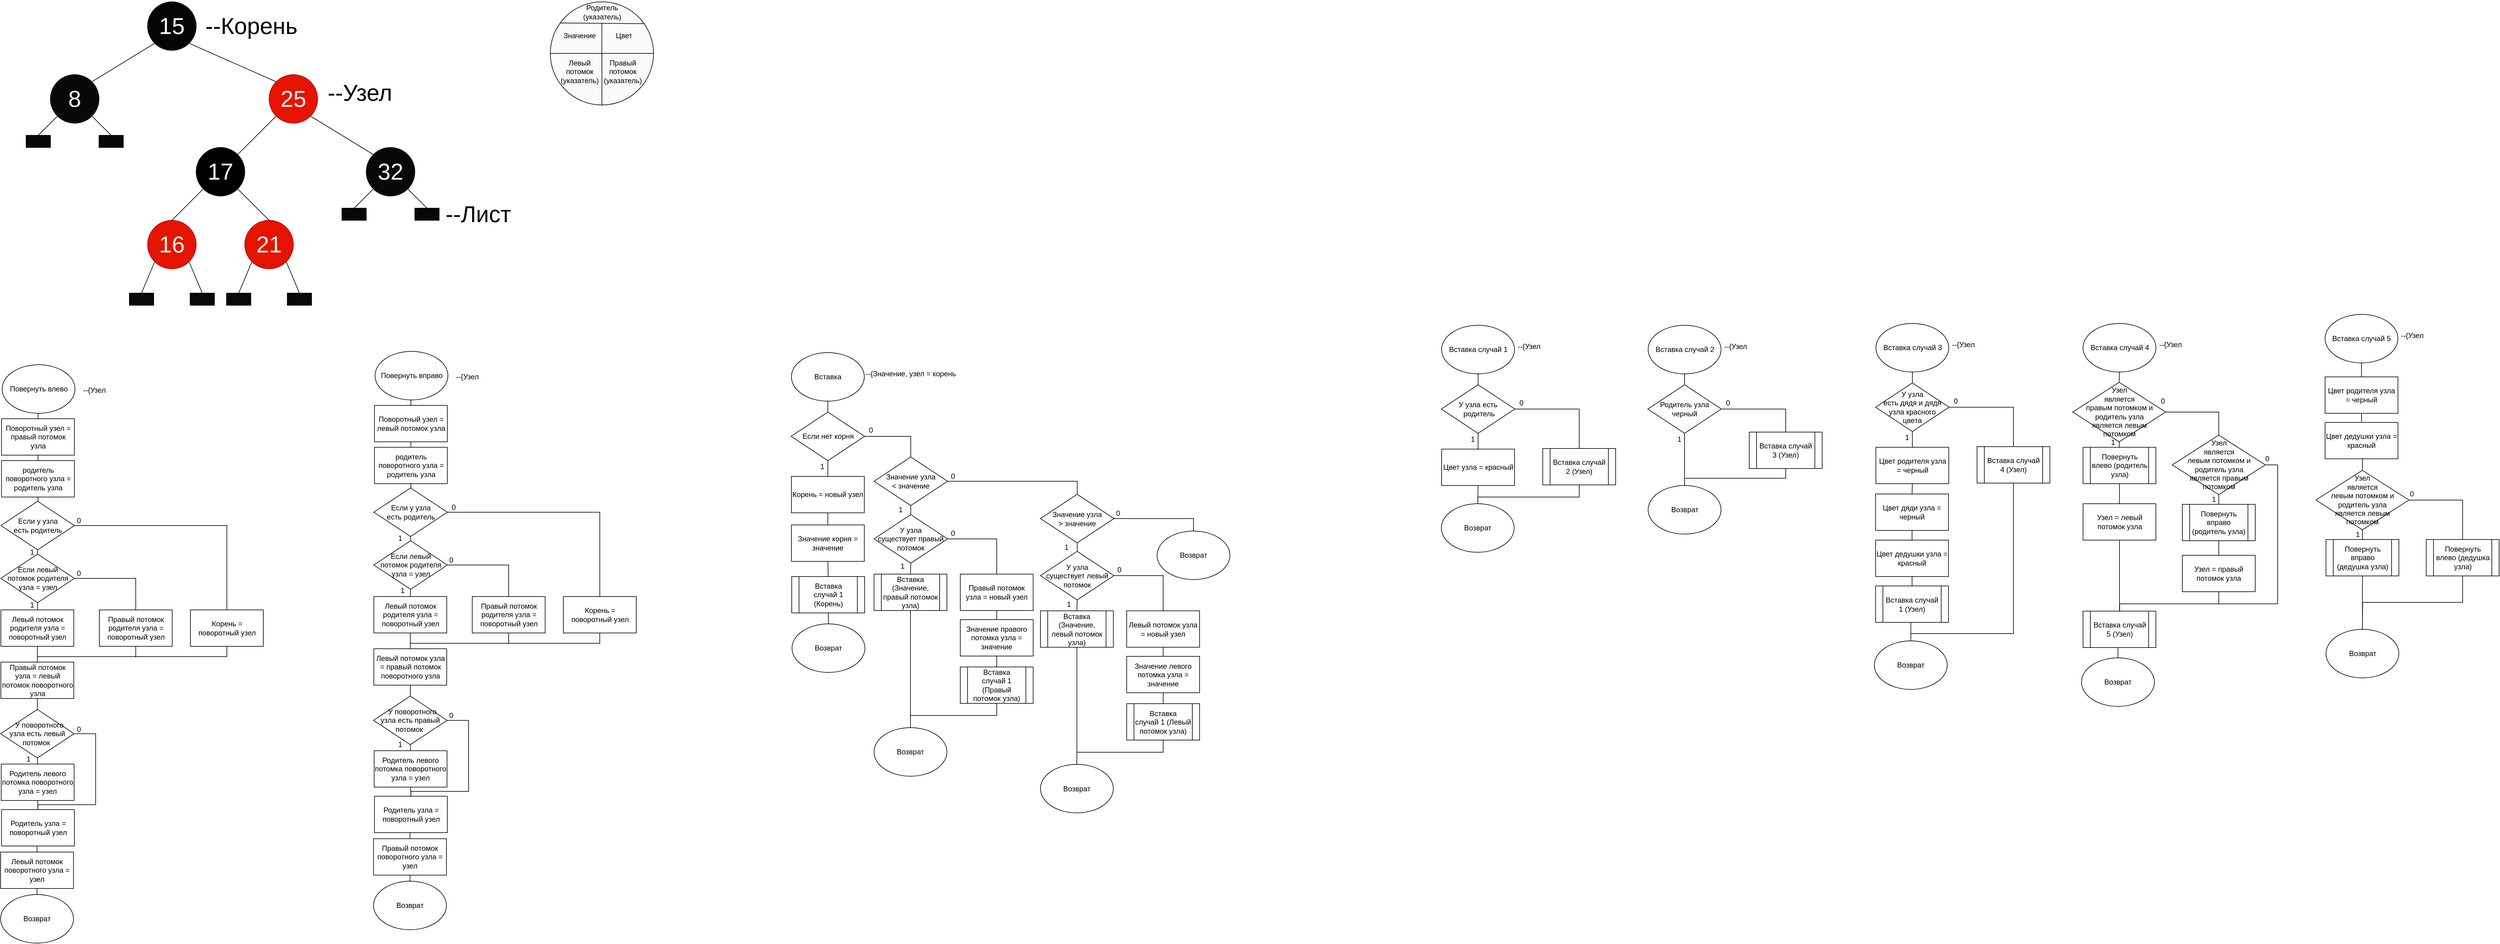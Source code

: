 <mxfile version="13.10.9" type="device"><diagram id="KSH6GrEQTOIfRCR7GxZD" name="Page-1"><mxGraphModel dx="1200" dy="962" grid="0" gridSize="10" guides="1" tooltips="1" connect="1" arrows="1" fold="1" page="1" pageScale="1" pageWidth="2336" pageHeight="1654" math="0" shadow="0"><root><mxCell id="0"/><mxCell id="1" parent="0"/><mxCell id="hJJMMJLc7do3cYa5lL_P-14" style="edgeStyle=none;rounded=0;orthogonalLoop=1;jettySize=auto;html=1;exitX=0;exitY=1;exitDx=0;exitDy=0;entryX=1;entryY=0;entryDx=0;entryDy=0;endArrow=none;endFill=0;" parent="1" source="hJJMMJLc7do3cYa5lL_P-5" target="hJJMMJLc7do3cYa5lL_P-10" edge="1"><mxGeometry relative="1" as="geometry"/></mxCell><mxCell id="hJJMMJLc7do3cYa5lL_P-15" style="edgeStyle=none;rounded=0;orthogonalLoop=1;jettySize=auto;html=1;exitX=1;exitY=1;exitDx=0;exitDy=0;entryX=0;entryY=0;entryDx=0;entryDy=0;endArrow=none;endFill=0;" parent="1" source="hJJMMJLc7do3cYa5lL_P-5" target="hJJMMJLc7do3cYa5lL_P-11" edge="1"><mxGeometry relative="1" as="geometry"/></mxCell><mxCell id="hJJMMJLc7do3cYa5lL_P-5" value="&lt;font color=&quot;#f5f5f5&quot;&gt;&lt;span style=&quot;font-size: 38px&quot;&gt;25&lt;/span&gt;&lt;/font&gt;" style="ellipse;whiteSpace=wrap;html=1;aspect=fixed;fillColor=#e51400;strokeColor=#B20000;fontColor=#ffffff;" parent="1" vertex="1"><mxGeometry x="520" y="200" width="80" height="80" as="geometry"/></mxCell><mxCell id="hJJMMJLc7do3cYa5lL_P-34" style="edgeStyle=none;rounded=0;orthogonalLoop=1;jettySize=auto;html=1;exitX=0;exitY=1;exitDx=0;exitDy=0;entryX=0.5;entryY=0;entryDx=0;entryDy=0;endArrow=none;endFill=0;" parent="1" source="hJJMMJLc7do3cYa5lL_P-6" target="hJJMMJLc7do3cYa5lL_P-23" edge="1"><mxGeometry relative="1" as="geometry"/></mxCell><mxCell id="hJJMMJLc7do3cYa5lL_P-35" style="edgeStyle=none;rounded=0;orthogonalLoop=1;jettySize=auto;html=1;exitX=1;exitY=1;exitDx=0;exitDy=0;entryX=0.5;entryY=0;entryDx=0;entryDy=0;endArrow=none;endFill=0;" parent="1" source="hJJMMJLc7do3cYa5lL_P-6" target="hJJMMJLc7do3cYa5lL_P-24" edge="1"><mxGeometry relative="1" as="geometry"/></mxCell><mxCell id="hJJMMJLc7do3cYa5lL_P-6" value="&lt;font color=&quot;#f5f5f5&quot;&gt;&lt;span style=&quot;font-size: 38px&quot;&gt;21&lt;/span&gt;&lt;/font&gt;" style="ellipse;whiteSpace=wrap;html=1;aspect=fixed;fillColor=#e51400;strokeColor=#B20000;fontColor=#ffffff;" parent="1" vertex="1"><mxGeometry x="480" y="440" width="80" height="80" as="geometry"/></mxCell><mxCell id="hJJMMJLc7do3cYa5lL_P-32" style="edgeStyle=none;rounded=0;orthogonalLoop=1;jettySize=auto;html=1;exitX=0;exitY=1;exitDx=0;exitDy=0;entryX=0.5;entryY=0;entryDx=0;entryDy=0;endArrow=none;endFill=0;" parent="1" source="hJJMMJLc7do3cYa5lL_P-7" target="hJJMMJLc7do3cYa5lL_P-21" edge="1"><mxGeometry relative="1" as="geometry"/></mxCell><mxCell id="hJJMMJLc7do3cYa5lL_P-33" style="edgeStyle=none;rounded=0;orthogonalLoop=1;jettySize=auto;html=1;exitX=1;exitY=1;exitDx=0;exitDy=0;entryX=0.5;entryY=0;entryDx=0;entryDy=0;endArrow=none;endFill=0;" parent="1" source="hJJMMJLc7do3cYa5lL_P-7" target="hJJMMJLc7do3cYa5lL_P-22" edge="1"><mxGeometry relative="1" as="geometry"/></mxCell><mxCell id="hJJMMJLc7do3cYa5lL_P-7" value="&lt;font color=&quot;#f5f5f5&quot;&gt;&lt;span style=&quot;font-size: 38px&quot;&gt;16&lt;/span&gt;&lt;/font&gt;" style="ellipse;whiteSpace=wrap;html=1;aspect=fixed;fillColor=#e51400;strokeColor=#B20000;fontColor=#ffffff;" parent="1" vertex="1"><mxGeometry x="320" y="440" width="80" height="80" as="geometry"/></mxCell><mxCell id="hJJMMJLc7do3cYa5lL_P-13" style="edgeStyle=none;rounded=0;orthogonalLoop=1;jettySize=auto;html=1;exitX=1;exitY=1;exitDx=0;exitDy=0;entryX=0;entryY=0;entryDx=0;entryDy=0;endArrow=none;endFill=0;" parent="1" source="hJJMMJLc7do3cYa5lL_P-8" target="hJJMMJLc7do3cYa5lL_P-5" edge="1"><mxGeometry relative="1" as="geometry"/></mxCell><mxCell id="hJJMMJLc7do3cYa5lL_P-8" value="&lt;font style=&quot;font-size: 38px&quot; color=&quot;#ffffff&quot;&gt;15&lt;/font&gt;" style="ellipse;whiteSpace=wrap;html=1;aspect=fixed;fillColor=#050505;" parent="1" vertex="1"><mxGeometry x="320" y="80" width="80" height="80" as="geometry"/></mxCell><mxCell id="hJJMMJLc7do3cYa5lL_P-12" style="rounded=0;orthogonalLoop=1;jettySize=auto;html=1;exitX=1;exitY=0;exitDx=0;exitDy=0;entryX=0;entryY=1;entryDx=0;entryDy=0;endArrow=none;endFill=0;" parent="1" source="hJJMMJLc7do3cYa5lL_P-9" target="hJJMMJLc7do3cYa5lL_P-8" edge="1"><mxGeometry relative="1" as="geometry"/></mxCell><mxCell id="hJJMMJLc7do3cYa5lL_P-30" style="edgeStyle=none;rounded=0;orthogonalLoop=1;jettySize=auto;html=1;exitX=0;exitY=1;exitDx=0;exitDy=0;entryX=0.5;entryY=0;entryDx=0;entryDy=0;endArrow=none;endFill=0;" parent="1" source="hJJMMJLc7do3cYa5lL_P-9" target="hJJMMJLc7do3cYa5lL_P-26" edge="1"><mxGeometry relative="1" as="geometry"/></mxCell><mxCell id="hJJMMJLc7do3cYa5lL_P-31" style="edgeStyle=none;rounded=0;orthogonalLoop=1;jettySize=auto;html=1;exitX=1;exitY=1;exitDx=0;exitDy=0;entryX=0.5;entryY=0;entryDx=0;entryDy=0;endArrow=none;endFill=0;" parent="1" source="hJJMMJLc7do3cYa5lL_P-9" target="hJJMMJLc7do3cYa5lL_P-25" edge="1"><mxGeometry relative="1" as="geometry"/></mxCell><mxCell id="hJJMMJLc7do3cYa5lL_P-9" value="&lt;font style=&quot;font-size: 38px&quot; color=&quot;#f5f5f5&quot;&gt;8&lt;/font&gt;" style="ellipse;whiteSpace=wrap;html=1;aspect=fixed;fillColor=#080808;" parent="1" vertex="1"><mxGeometry x="160" y="200" width="80" height="80" as="geometry"/></mxCell><mxCell id="hJJMMJLc7do3cYa5lL_P-16" style="edgeStyle=none;rounded=0;orthogonalLoop=1;jettySize=auto;html=1;exitX=1;exitY=1;exitDx=0;exitDy=0;entryX=0.5;entryY=0;entryDx=0;entryDy=0;endArrow=none;endFill=0;" parent="1" source="hJJMMJLc7do3cYa5lL_P-10" target="hJJMMJLc7do3cYa5lL_P-6" edge="1"><mxGeometry relative="1" as="geometry"/></mxCell><mxCell id="hJJMMJLc7do3cYa5lL_P-17" style="edgeStyle=none;rounded=0;orthogonalLoop=1;jettySize=auto;html=1;exitX=0;exitY=1;exitDx=0;exitDy=0;entryX=0.5;entryY=0;entryDx=0;entryDy=0;endArrow=none;endFill=0;" parent="1" source="hJJMMJLc7do3cYa5lL_P-10" target="hJJMMJLc7do3cYa5lL_P-7" edge="1"><mxGeometry relative="1" as="geometry"/></mxCell><mxCell id="hJJMMJLc7do3cYa5lL_P-10" value="&lt;font color=&quot;#f5f5f5&quot;&gt;&lt;span style=&quot;font-size: 38px&quot;&gt;17&lt;/span&gt;&lt;/font&gt;" style="ellipse;whiteSpace=wrap;html=1;aspect=fixed;fillColor=#000000;" parent="1" vertex="1"><mxGeometry x="400" y="320" width="80" height="80" as="geometry"/></mxCell><mxCell id="hJJMMJLc7do3cYa5lL_P-36" style="edgeStyle=none;rounded=0;orthogonalLoop=1;jettySize=auto;html=1;exitX=0;exitY=1;exitDx=0;exitDy=0;entryX=0.5;entryY=0;entryDx=0;entryDy=0;endArrow=none;endFill=0;" parent="1" source="hJJMMJLc7do3cYa5lL_P-11" target="hJJMMJLc7do3cYa5lL_P-29" edge="1"><mxGeometry relative="1" as="geometry"/></mxCell><mxCell id="hJJMMJLc7do3cYa5lL_P-37" style="edgeStyle=none;rounded=0;orthogonalLoop=1;jettySize=auto;html=1;exitX=1;exitY=1;exitDx=0;exitDy=0;entryX=0.5;entryY=0;entryDx=0;entryDy=0;endArrow=none;endFill=0;" parent="1" source="hJJMMJLc7do3cYa5lL_P-11" target="hJJMMJLc7do3cYa5lL_P-28" edge="1"><mxGeometry relative="1" as="geometry"/></mxCell><mxCell id="hJJMMJLc7do3cYa5lL_P-11" value="&lt;font color=&quot;#f5f5f5&quot;&gt;&lt;span style=&quot;font-size: 38px&quot;&gt;32&lt;/span&gt;&lt;/font&gt;" style="ellipse;whiteSpace=wrap;html=1;aspect=fixed;fillColor=#080808;" parent="1" vertex="1"><mxGeometry x="680" y="320" width="80" height="80" as="geometry"/></mxCell><mxCell id="hJJMMJLc7do3cYa5lL_P-21" value="" style="rounded=0;whiteSpace=wrap;html=1;fillColor=#080808;" parent="1" vertex="1"><mxGeometry x="290" y="560" width="40" height="20" as="geometry"/></mxCell><mxCell id="hJJMMJLc7do3cYa5lL_P-22" value="" style="rounded=0;whiteSpace=wrap;html=1;fillColor=#080808;" parent="1" vertex="1"><mxGeometry x="390" y="560" width="40" height="20" as="geometry"/></mxCell><mxCell id="hJJMMJLc7do3cYa5lL_P-23" value="" style="rounded=0;whiteSpace=wrap;html=1;fillColor=#080808;" parent="1" vertex="1"><mxGeometry x="450" y="560" width="40" height="20" as="geometry"/></mxCell><mxCell id="hJJMMJLc7do3cYa5lL_P-24" value="" style="rounded=0;whiteSpace=wrap;html=1;fillColor=#080808;" parent="1" vertex="1"><mxGeometry x="550" y="560" width="40" height="20" as="geometry"/></mxCell><mxCell id="hJJMMJLc7do3cYa5lL_P-25" value="" style="rounded=0;whiteSpace=wrap;html=1;fillColor=#080808;" parent="1" vertex="1"><mxGeometry x="240" y="300" width="40" height="20" as="geometry"/></mxCell><mxCell id="hJJMMJLc7do3cYa5lL_P-26" value="" style="rounded=0;whiteSpace=wrap;html=1;fillColor=#080808;" parent="1" vertex="1"><mxGeometry x="120" y="300" width="40" height="20" as="geometry"/></mxCell><mxCell id="hJJMMJLc7do3cYa5lL_P-28" value="" style="rounded=0;whiteSpace=wrap;html=1;fillColor=#080808;" parent="1" vertex="1"><mxGeometry x="760" y="420" width="40" height="20" as="geometry"/></mxCell><mxCell id="hJJMMJLc7do3cYa5lL_P-29" value="" style="rounded=0;whiteSpace=wrap;html=1;fillColor=#080808;" parent="1" vertex="1"><mxGeometry x="640" y="420" width="40" height="20" as="geometry"/></mxCell><mxCell id="hJJMMJLc7do3cYa5lL_P-39" value="&lt;font style=&quot;font-size: 38px&quot;&gt;--Корень&lt;/font&gt;" style="text;html=1;strokeColor=none;fillColor=none;align=center;verticalAlign=middle;whiteSpace=wrap;rounded=0;" parent="1" vertex="1"><mxGeometry x="412" y="110" width="158" height="20" as="geometry"/></mxCell><mxCell id="hJJMMJLc7do3cYa5lL_P-40" value="&lt;font style=&quot;font-size: 38px&quot;&gt;--Узел&lt;/font&gt;" style="text;html=1;strokeColor=none;fillColor=none;align=center;verticalAlign=middle;whiteSpace=wrap;rounded=0;" parent="1" vertex="1"><mxGeometry x="607" y="220" width="125" height="20" as="geometry"/></mxCell><mxCell id="hJJMMJLc7do3cYa5lL_P-41" value="&lt;font style=&quot;font-size: 38px&quot;&gt;--Лист&lt;/font&gt;" style="text;html=1;strokeColor=none;fillColor=none;align=center;verticalAlign=middle;whiteSpace=wrap;rounded=0;" parent="1" vertex="1"><mxGeometry x="802" y="420" width="125" height="20" as="geometry"/></mxCell><mxCell id="hJJMMJLc7do3cYa5lL_P-43" value="" style="ellipse;whiteSpace=wrap;html=1;aspect=fixed;fillColor=#FAFAFA;" parent="1" vertex="1"><mxGeometry x="983" y="80" width="170" height="170" as="geometry"/></mxCell><mxCell id="hJJMMJLc7do3cYa5lL_P-44" value="" style="endArrow=none;html=1;entryX=1;entryY=0.5;entryDx=0;entryDy=0;exitX=0;exitY=0.5;exitDx=0;exitDy=0;" parent="1" source="hJJMMJLc7do3cYa5lL_P-43" target="hJJMMJLc7do3cYa5lL_P-43" edge="1"><mxGeometry width="50" height="50" relative="1" as="geometry"><mxPoint x="1068" y="165" as="sourcePoint"/><mxPoint x="856" y="147" as="targetPoint"/></mxGeometry></mxCell><mxCell id="hJJMMJLc7do3cYa5lL_P-45" value="" style="endArrow=none;html=1;entryX=0.909;entryY=0.212;entryDx=0;entryDy=0;entryPerimeter=0;exitX=0.097;exitY=0.205;exitDx=0;exitDy=0;exitPerimeter=0;" parent="1" source="hJJMMJLc7do3cYa5lL_P-43" target="hJJMMJLc7do3cYa5lL_P-43" edge="1"><mxGeometry width="50" height="50" relative="1" as="geometry"><mxPoint x="1173" y="142" as="sourcePoint"/><mxPoint x="918" y="150" as="targetPoint"/></mxGeometry></mxCell><mxCell id="hJJMMJLc7do3cYa5lL_P-46" value="" style="endArrow=none;html=1;" parent="1" target="hJJMMJLc7do3cYa5lL_P-53" edge="1"><mxGeometry width="50" height="50" relative="1" as="geometry"><mxPoint x="1067.76" y="165" as="sourcePoint"/><mxPoint x="1067.76" y="105" as="targetPoint"/></mxGeometry></mxCell><mxCell id="hJJMMJLc7do3cYa5lL_P-47" value="" style="endArrow=none;html=1;entryX=0.5;entryY=1;entryDx=0;entryDy=0;" parent="1" target="hJJMMJLc7do3cYa5lL_P-43" edge="1"><mxGeometry width="50" height="50" relative="1" as="geometry"><mxPoint x="1068" y="165" as="sourcePoint"/><mxPoint x="984" y="201" as="targetPoint"/></mxGeometry></mxCell><mxCell id="hJJMMJLc7do3cYa5lL_P-48" value="&lt;font style=&quot;font-size: 12px&quot;&gt;Левый потомок&lt;br&gt;(указатель)&lt;br&gt;&lt;/font&gt;" style="text;html=1;strokeColor=none;fillColor=none;align=center;verticalAlign=middle;whiteSpace=wrap;rounded=0;" parent="1" vertex="1"><mxGeometry x="1001" y="175" width="61" height="39" as="geometry"/></mxCell><mxCell id="hJJMMJLc7do3cYa5lL_P-50" value="&lt;font style=&quot;font-size: 12px&quot;&gt;Правый потомок&lt;br&gt;(указатель)&lt;br&gt;&lt;/font&gt;" style="text;html=1;strokeColor=none;fillColor=none;align=center;verticalAlign=middle;whiteSpace=wrap;rounded=0;" parent="1" vertex="1"><mxGeometry x="1072" y="175" width="61" height="39" as="geometry"/></mxCell><mxCell id="hJJMMJLc7do3cYa5lL_P-51" value="&lt;font style=&quot;font-size: 12px&quot;&gt;Значение&lt;br&gt;&lt;/font&gt;" style="text;html=1;strokeColor=none;fillColor=none;align=center;verticalAlign=middle;whiteSpace=wrap;rounded=0;" parent="1" vertex="1"><mxGeometry x="1001" y="116" width="61" height="39" as="geometry"/></mxCell><mxCell id="hJJMMJLc7do3cYa5lL_P-52" value="&lt;font style=&quot;font-size: 12px&quot;&gt;Цвет&lt;br&gt;&lt;/font&gt;" style="text;html=1;strokeColor=none;fillColor=none;align=center;verticalAlign=middle;whiteSpace=wrap;rounded=0;" parent="1" vertex="1"><mxGeometry x="1074" y="116" width="61" height="39" as="geometry"/></mxCell><mxCell id="hJJMMJLc7do3cYa5lL_P-53" value="&lt;font style=&quot;font-size: 12px&quot;&gt;Родитель (указатель)&lt;br&gt;&lt;/font&gt;" style="text;html=1;strokeColor=none;fillColor=none;align=center;verticalAlign=middle;whiteSpace=wrap;rounded=0;" parent="1" vertex="1"><mxGeometry x="1037.5" y="77" width="61" height="39" as="geometry"/></mxCell><mxCell id="sZ97KNn__EVRmXGYWrcO-17" style="edgeStyle=orthogonalEdgeStyle;rounded=0;orthogonalLoop=1;jettySize=auto;html=1;exitX=0.5;exitY=1;exitDx=0;exitDy=0;entryX=0.5;entryY=0;entryDx=0;entryDy=0;endArrow=none;endFill=0;" edge="1" parent="1" source="sZ97KNn__EVRmXGYWrcO-11" target="sZ97KNn__EVRmXGYWrcO-13"><mxGeometry relative="1" as="geometry"/></mxCell><mxCell id="sZ97KNn__EVRmXGYWrcO-11" value="Повернуть влево" style="ellipse;whiteSpace=wrap;html=1;" vertex="1" parent="1"><mxGeometry x="80.5" y="678" width="120" height="80" as="geometry"/></mxCell><mxCell id="sZ97KNn__EVRmXGYWrcO-12" value="--{Узел" style="text;html=1;strokeColor=none;fillColor=none;align=center;verticalAlign=middle;whiteSpace=wrap;rounded=0;" vertex="1" parent="1"><mxGeometry x="203.5" y="710" width="57" height="20" as="geometry"/></mxCell><mxCell id="sZ97KNn__EVRmXGYWrcO-18" style="edgeStyle=orthogonalEdgeStyle;rounded=0;orthogonalLoop=1;jettySize=auto;html=1;exitX=0.5;exitY=1;exitDx=0;exitDy=0;entryX=0.5;entryY=0;entryDx=0;entryDy=0;endArrow=none;endFill=0;" edge="1" parent="1" source="sZ97KNn__EVRmXGYWrcO-13" target="sZ97KNn__EVRmXGYWrcO-14"><mxGeometry relative="1" as="geometry"/></mxCell><mxCell id="sZ97KNn__EVRmXGYWrcO-13" value="Поворотный узел = правый потомок узла" style="rounded=0;whiteSpace=wrap;html=1;" vertex="1" parent="1"><mxGeometry x="79.5" y="767" width="120" height="60" as="geometry"/></mxCell><mxCell id="sZ97KNn__EVRmXGYWrcO-19" style="edgeStyle=orthogonalEdgeStyle;rounded=0;orthogonalLoop=1;jettySize=auto;html=1;exitX=0.5;exitY=1;exitDx=0;exitDy=0;endArrow=none;endFill=0;" edge="1" parent="1" source="sZ97KNn__EVRmXGYWrcO-14" target="sZ97KNn__EVRmXGYWrcO-15"><mxGeometry relative="1" as="geometry"/></mxCell><mxCell id="sZ97KNn__EVRmXGYWrcO-14" value="родитель поворотного узла = родитель узла" style="rounded=0;whiteSpace=wrap;html=1;" vertex="1" parent="1"><mxGeometry x="79.5" y="836" width="120" height="60" as="geometry"/></mxCell><mxCell id="sZ97KNn__EVRmXGYWrcO-20" style="edgeStyle=orthogonalEdgeStyle;rounded=0;orthogonalLoop=1;jettySize=auto;html=1;exitX=0.5;exitY=1;exitDx=0;exitDy=0;entryX=0.5;entryY=0;entryDx=0;entryDy=0;endArrow=none;endFill=0;" edge="1" parent="1" source="sZ97KNn__EVRmXGYWrcO-15" target="sZ97KNn__EVRmXGYWrcO-16"><mxGeometry relative="1" as="geometry"/></mxCell><mxCell id="sZ97KNn__EVRmXGYWrcO-26" style="edgeStyle=orthogonalEdgeStyle;rounded=0;orthogonalLoop=1;jettySize=auto;html=1;exitX=1;exitY=0.5;exitDx=0;exitDy=0;entryX=0.5;entryY=0;entryDx=0;entryDy=0;endArrow=none;endFill=0;" edge="1" parent="1" source="sZ97KNn__EVRmXGYWrcO-15" target="sZ97KNn__EVRmXGYWrcO-25"><mxGeometry relative="1" as="geometry"/></mxCell><mxCell id="sZ97KNn__EVRmXGYWrcO-15" value="Если у узла &lt;br&gt;есть родитель" style="rhombus;whiteSpace=wrap;html=1;" vertex="1" parent="1"><mxGeometry x="78.5" y="903" width="121" height="80" as="geometry"/></mxCell><mxCell id="sZ97KNn__EVRmXGYWrcO-22" style="edgeStyle=orthogonalEdgeStyle;rounded=0;orthogonalLoop=1;jettySize=auto;html=1;exitX=0.5;exitY=1;exitDx=0;exitDy=0;entryX=0.5;entryY=0;entryDx=0;entryDy=0;endArrow=none;endFill=0;" edge="1" parent="1" source="sZ97KNn__EVRmXGYWrcO-16" target="sZ97KNn__EVRmXGYWrcO-21"><mxGeometry relative="1" as="geometry"/></mxCell><mxCell id="sZ97KNn__EVRmXGYWrcO-24" style="edgeStyle=orthogonalEdgeStyle;rounded=0;orthogonalLoop=1;jettySize=auto;html=1;exitX=1;exitY=0.5;exitDx=0;exitDy=0;entryX=0.5;entryY=0;entryDx=0;entryDy=0;endArrow=none;endFill=0;" edge="1" parent="1" source="sZ97KNn__EVRmXGYWrcO-16" target="sZ97KNn__EVRmXGYWrcO-23"><mxGeometry relative="1" as="geometry"/></mxCell><mxCell id="sZ97KNn__EVRmXGYWrcO-16" value="Если левый &lt;br&gt;потомок родителя узла = узел" style="rhombus;whiteSpace=wrap;html=1;" vertex="1" parent="1"><mxGeometry x="78.5" y="990" width="121" height="80" as="geometry"/></mxCell><mxCell id="sZ97KNn__EVRmXGYWrcO-28" style="edgeStyle=orthogonalEdgeStyle;rounded=0;orthogonalLoop=1;jettySize=auto;html=1;exitX=0.5;exitY=1;exitDx=0;exitDy=0;entryX=0.5;entryY=0;entryDx=0;entryDy=0;endArrow=none;endFill=0;" edge="1" parent="1" source="sZ97KNn__EVRmXGYWrcO-21" target="sZ97KNn__EVRmXGYWrcO-27"><mxGeometry relative="1" as="geometry"/></mxCell><mxCell id="sZ97KNn__EVRmXGYWrcO-21" value="Левый потомок родителя узла = поворотный узел" style="rounded=0;whiteSpace=wrap;html=1;" vertex="1" parent="1"><mxGeometry x="78.5" y="1082" width="120" height="60" as="geometry"/></mxCell><mxCell id="sZ97KNn__EVRmXGYWrcO-45" style="edgeStyle=orthogonalEdgeStyle;rounded=0;orthogonalLoop=1;jettySize=auto;html=1;exitX=0.5;exitY=1;exitDx=0;exitDy=0;endArrow=none;endFill=0;" edge="1" parent="1" source="sZ97KNn__EVRmXGYWrcO-23"><mxGeometry relative="1" as="geometry"><mxPoint x="300.5" y="1160" as="targetPoint"/></mxGeometry></mxCell><mxCell id="sZ97KNn__EVRmXGYWrcO-23" value="Правый потомок родителя узла = поворотный узел" style="rounded=0;whiteSpace=wrap;html=1;" vertex="1" parent="1"><mxGeometry x="240.5" y="1082" width="120" height="60" as="geometry"/></mxCell><mxCell id="sZ97KNn__EVRmXGYWrcO-30" style="edgeStyle=orthogonalEdgeStyle;rounded=0;orthogonalLoop=1;jettySize=auto;html=1;exitX=0.5;exitY=1;exitDx=0;exitDy=0;endArrow=none;endFill=0;entryX=0.5;entryY=0;entryDx=0;entryDy=0;" edge="1" parent="1" source="sZ97KNn__EVRmXGYWrcO-25" target="sZ97KNn__EVRmXGYWrcO-27"><mxGeometry relative="1" as="geometry"><mxPoint x="139.397" y="1259.931" as="targetPoint"/><Array as="points"><mxPoint x="450.5" y="1159"/><mxPoint x="138.5" y="1159"/></Array></mxGeometry></mxCell><mxCell id="sZ97KNn__EVRmXGYWrcO-25" value="Корень = поворотный узел" style="rounded=0;whiteSpace=wrap;html=1;" vertex="1" parent="1"><mxGeometry x="390.5" y="1082" width="120" height="60" as="geometry"/></mxCell><mxCell id="sZ97KNn__EVRmXGYWrcO-33" style="edgeStyle=orthogonalEdgeStyle;rounded=0;orthogonalLoop=1;jettySize=auto;html=1;exitX=0.5;exitY=1;exitDx=0;exitDy=0;entryX=0.5;entryY=0;entryDx=0;entryDy=0;endArrow=none;endFill=0;" edge="1" parent="1" source="sZ97KNn__EVRmXGYWrcO-27" target="sZ97KNn__EVRmXGYWrcO-32"><mxGeometry relative="1" as="geometry"/></mxCell><mxCell id="sZ97KNn__EVRmXGYWrcO-27" value="Правый потомок узла = левый потомок поворотного узла" style="rounded=0;whiteSpace=wrap;html=1;" vertex="1" parent="1"><mxGeometry x="78.5" y="1168" width="120" height="60" as="geometry"/></mxCell><mxCell id="sZ97KNn__EVRmXGYWrcO-35" style="edgeStyle=orthogonalEdgeStyle;rounded=0;orthogonalLoop=1;jettySize=auto;html=1;exitX=0.5;exitY=1;exitDx=0;exitDy=0;entryX=0.5;entryY=0;entryDx=0;entryDy=0;endArrow=none;endFill=0;" edge="1" parent="1" source="sZ97KNn__EVRmXGYWrcO-32" target="sZ97KNn__EVRmXGYWrcO-34"><mxGeometry relative="1" as="geometry"/></mxCell><mxCell id="sZ97KNn__EVRmXGYWrcO-38" style="edgeStyle=orthogonalEdgeStyle;rounded=0;orthogonalLoop=1;jettySize=auto;html=1;exitX=1;exitY=0.5;exitDx=0;exitDy=0;endArrow=none;endFill=0;entryX=0.5;entryY=0;entryDx=0;entryDy=0;" edge="1" parent="1" source="sZ97KNn__EVRmXGYWrcO-32" target="sZ97KNn__EVRmXGYWrcO-36"><mxGeometry relative="1" as="geometry"><mxPoint x="139.5" y="1568" as="targetPoint"/><Array as="points"><mxPoint x="234.5" y="1286"/><mxPoint x="234.5" y="1403"/><mxPoint x="139.5" y="1403"/></Array></mxGeometry></mxCell><mxCell id="sZ97KNn__EVRmXGYWrcO-32" value="&amp;nbsp; У поворотного &lt;br&gt;узла есть левый потомок&amp;nbsp;" style="rhombus;whiteSpace=wrap;html=1;" vertex="1" parent="1"><mxGeometry x="78" y="1246" width="121" height="80" as="geometry"/></mxCell><mxCell id="sZ97KNn__EVRmXGYWrcO-37" style="edgeStyle=orthogonalEdgeStyle;rounded=0;orthogonalLoop=1;jettySize=auto;html=1;exitX=0.5;exitY=1;exitDx=0;exitDy=0;entryX=0.5;entryY=0;entryDx=0;entryDy=0;endArrow=none;endFill=0;" edge="1" parent="1" source="sZ97KNn__EVRmXGYWrcO-34" target="sZ97KNn__EVRmXGYWrcO-36"><mxGeometry relative="1" as="geometry"/></mxCell><mxCell id="sZ97KNn__EVRmXGYWrcO-34" value="Родитель левого потомка поворотного узла = узел" style="rounded=0;whiteSpace=wrap;html=1;" vertex="1" parent="1"><mxGeometry x="79" y="1336" width="120" height="60" as="geometry"/></mxCell><mxCell id="sZ97KNn__EVRmXGYWrcO-40" style="edgeStyle=orthogonalEdgeStyle;rounded=0;orthogonalLoop=1;jettySize=auto;html=1;exitX=0.5;exitY=1;exitDx=0;exitDy=0;entryX=0.5;entryY=0;entryDx=0;entryDy=0;endArrow=none;endFill=0;" edge="1" parent="1" source="sZ97KNn__EVRmXGYWrcO-36" target="sZ97KNn__EVRmXGYWrcO-39"><mxGeometry relative="1" as="geometry"/></mxCell><mxCell id="sZ97KNn__EVRmXGYWrcO-36" value="Родитель узла = поворотный узел" style="rounded=0;whiteSpace=wrap;html=1;" vertex="1" parent="1"><mxGeometry x="79.5" y="1411" width="120" height="60" as="geometry"/></mxCell><mxCell id="sZ97KNn__EVRmXGYWrcO-42" style="edgeStyle=orthogonalEdgeStyle;rounded=0;orthogonalLoop=1;jettySize=auto;html=1;exitX=0.5;exitY=1;exitDx=0;exitDy=0;entryX=0.5;entryY=0;entryDx=0;entryDy=0;endArrow=none;endFill=0;" edge="1" parent="1" source="sZ97KNn__EVRmXGYWrcO-39" target="sZ97KNn__EVRmXGYWrcO-41"><mxGeometry relative="1" as="geometry"/></mxCell><mxCell id="sZ97KNn__EVRmXGYWrcO-39" value="Левый потомок поворотного узла = узел" style="rounded=0;whiteSpace=wrap;html=1;" vertex="1" parent="1"><mxGeometry x="78" y="1481" width="120" height="60" as="geometry"/></mxCell><mxCell id="sZ97KNn__EVRmXGYWrcO-41" value="Возврат" style="ellipse;whiteSpace=wrap;html=1;" vertex="1" parent="1"><mxGeometry x="78" y="1551" width="120" height="80" as="geometry"/></mxCell><mxCell id="sZ97KNn__EVRmXGYWrcO-46" style="edgeStyle=orthogonalEdgeStyle;rounded=0;orthogonalLoop=1;jettySize=auto;html=1;exitX=0.5;exitY=1;exitDx=0;exitDy=0;entryX=0.5;entryY=0;entryDx=0;entryDy=0;endArrow=none;endFill=0;" edge="1" parent="1" source="sZ97KNn__EVRmXGYWrcO-47" target="sZ97KNn__EVRmXGYWrcO-50"><mxGeometry relative="1" as="geometry"/></mxCell><mxCell id="sZ97KNn__EVRmXGYWrcO-47" value="Повернуть вправо" style="ellipse;whiteSpace=wrap;html=1;" vertex="1" parent="1"><mxGeometry x="694.5" y="656" width="120" height="80" as="geometry"/></mxCell><mxCell id="sZ97KNn__EVRmXGYWrcO-48" value="--{Узел" style="text;html=1;strokeColor=none;fillColor=none;align=center;verticalAlign=middle;whiteSpace=wrap;rounded=0;" vertex="1" parent="1"><mxGeometry x="817.5" y="688" width="57" height="20" as="geometry"/></mxCell><mxCell id="sZ97KNn__EVRmXGYWrcO-49" style="edgeStyle=orthogonalEdgeStyle;rounded=0;orthogonalLoop=1;jettySize=auto;html=1;exitX=0.5;exitY=1;exitDx=0;exitDy=0;entryX=0.5;entryY=0;entryDx=0;entryDy=0;endArrow=none;endFill=0;" edge="1" parent="1" source="sZ97KNn__EVRmXGYWrcO-50" target="sZ97KNn__EVRmXGYWrcO-52"><mxGeometry relative="1" as="geometry"/></mxCell><mxCell id="sZ97KNn__EVRmXGYWrcO-50" value="Поворотный узел = левый потомок узла" style="rounded=0;whiteSpace=wrap;html=1;" vertex="1" parent="1"><mxGeometry x="693.5" y="745" width="120" height="60" as="geometry"/></mxCell><mxCell id="sZ97KNn__EVRmXGYWrcO-51" style="edgeStyle=orthogonalEdgeStyle;rounded=0;orthogonalLoop=1;jettySize=auto;html=1;exitX=0.5;exitY=1;exitDx=0;exitDy=0;endArrow=none;endFill=0;" edge="1" parent="1" source="sZ97KNn__EVRmXGYWrcO-52" target="sZ97KNn__EVRmXGYWrcO-55"><mxGeometry relative="1" as="geometry"/></mxCell><mxCell id="sZ97KNn__EVRmXGYWrcO-52" value="родитель поворотного узла = родитель узла" style="rounded=0;whiteSpace=wrap;html=1;" vertex="1" parent="1"><mxGeometry x="693.5" y="814" width="120" height="60" as="geometry"/></mxCell><mxCell id="sZ97KNn__EVRmXGYWrcO-53" style="edgeStyle=orthogonalEdgeStyle;rounded=0;orthogonalLoop=1;jettySize=auto;html=1;exitX=0.5;exitY=1;exitDx=0;exitDy=0;entryX=0.5;entryY=0;entryDx=0;entryDy=0;endArrow=none;endFill=0;" edge="1" parent="1" source="sZ97KNn__EVRmXGYWrcO-55" target="sZ97KNn__EVRmXGYWrcO-58"><mxGeometry relative="1" as="geometry"/></mxCell><mxCell id="sZ97KNn__EVRmXGYWrcO-54" style="edgeStyle=orthogonalEdgeStyle;rounded=0;orthogonalLoop=1;jettySize=auto;html=1;exitX=1;exitY=0.5;exitDx=0;exitDy=0;entryX=0.5;entryY=0;entryDx=0;entryDy=0;endArrow=none;endFill=0;" edge="1" parent="1" source="sZ97KNn__EVRmXGYWrcO-55" target="sZ97KNn__EVRmXGYWrcO-64"><mxGeometry relative="1" as="geometry"/></mxCell><mxCell id="sZ97KNn__EVRmXGYWrcO-55" value="Если у узла &lt;br&gt;есть родитель" style="rhombus;whiteSpace=wrap;html=1;" vertex="1" parent="1"><mxGeometry x="692.5" y="881" width="121" height="80" as="geometry"/></mxCell><mxCell id="sZ97KNn__EVRmXGYWrcO-56" style="edgeStyle=orthogonalEdgeStyle;rounded=0;orthogonalLoop=1;jettySize=auto;html=1;exitX=0.5;exitY=1;exitDx=0;exitDy=0;entryX=0.5;entryY=0;entryDx=0;entryDy=0;endArrow=none;endFill=0;" edge="1" parent="1" source="sZ97KNn__EVRmXGYWrcO-58" target="sZ97KNn__EVRmXGYWrcO-60"><mxGeometry relative="1" as="geometry"/></mxCell><mxCell id="sZ97KNn__EVRmXGYWrcO-57" style="edgeStyle=orthogonalEdgeStyle;rounded=0;orthogonalLoop=1;jettySize=auto;html=1;exitX=1;exitY=0.5;exitDx=0;exitDy=0;entryX=0.5;entryY=0;entryDx=0;entryDy=0;endArrow=none;endFill=0;" edge="1" parent="1" source="sZ97KNn__EVRmXGYWrcO-58" target="sZ97KNn__EVRmXGYWrcO-62"><mxGeometry relative="1" as="geometry"/></mxCell><mxCell id="sZ97KNn__EVRmXGYWrcO-58" value="Если левый &lt;br&gt;потомок родителя узла = узел" style="rhombus;whiteSpace=wrap;html=1;" vertex="1" parent="1"><mxGeometry x="692.5" y="968" width="121" height="80" as="geometry"/></mxCell><mxCell id="sZ97KNn__EVRmXGYWrcO-59" style="edgeStyle=orthogonalEdgeStyle;rounded=0;orthogonalLoop=1;jettySize=auto;html=1;exitX=0.5;exitY=1;exitDx=0;exitDy=0;entryX=0.5;entryY=0;entryDx=0;entryDy=0;endArrow=none;endFill=0;" edge="1" parent="1" source="sZ97KNn__EVRmXGYWrcO-60" target="sZ97KNn__EVRmXGYWrcO-66"><mxGeometry relative="1" as="geometry"/></mxCell><mxCell id="sZ97KNn__EVRmXGYWrcO-60" value="Левый потомок родителя узла = поворотный узел" style="rounded=0;whiteSpace=wrap;html=1;" vertex="1" parent="1"><mxGeometry x="692.5" y="1060" width="120" height="60" as="geometry"/></mxCell><mxCell id="sZ97KNn__EVRmXGYWrcO-61" style="edgeStyle=orthogonalEdgeStyle;rounded=0;orthogonalLoop=1;jettySize=auto;html=1;exitX=0.5;exitY=1;exitDx=0;exitDy=0;endArrow=none;endFill=0;" edge="1" parent="1" source="sZ97KNn__EVRmXGYWrcO-62"><mxGeometry relative="1" as="geometry"><mxPoint x="914.5" y="1138" as="targetPoint"/></mxGeometry></mxCell><mxCell id="sZ97KNn__EVRmXGYWrcO-62" value="Правый потомок родителя узла = поворотный узел" style="rounded=0;whiteSpace=wrap;html=1;" vertex="1" parent="1"><mxGeometry x="854.5" y="1060" width="120" height="60" as="geometry"/></mxCell><mxCell id="sZ97KNn__EVRmXGYWrcO-63" style="edgeStyle=orthogonalEdgeStyle;rounded=0;orthogonalLoop=1;jettySize=auto;html=1;exitX=0.5;exitY=1;exitDx=0;exitDy=0;endArrow=none;endFill=0;entryX=0.5;entryY=0;entryDx=0;entryDy=0;" edge="1" parent="1" source="sZ97KNn__EVRmXGYWrcO-64" target="sZ97KNn__EVRmXGYWrcO-66"><mxGeometry relative="1" as="geometry"><mxPoint x="753.397" y="1237.931" as="targetPoint"/><Array as="points"><mxPoint x="1064.5" y="1137"/><mxPoint x="752.5" y="1137"/></Array></mxGeometry></mxCell><mxCell id="sZ97KNn__EVRmXGYWrcO-64" value="Корень = поворотный узел" style="rounded=0;whiteSpace=wrap;html=1;" vertex="1" parent="1"><mxGeometry x="1004.5" y="1060" width="120" height="60" as="geometry"/></mxCell><mxCell id="sZ97KNn__EVRmXGYWrcO-65" style="edgeStyle=orthogonalEdgeStyle;rounded=0;orthogonalLoop=1;jettySize=auto;html=1;exitX=0.5;exitY=1;exitDx=0;exitDy=0;entryX=0.5;entryY=0;entryDx=0;entryDy=0;endArrow=none;endFill=0;" edge="1" parent="1" source="sZ97KNn__EVRmXGYWrcO-66" target="sZ97KNn__EVRmXGYWrcO-69"><mxGeometry relative="1" as="geometry"/></mxCell><mxCell id="sZ97KNn__EVRmXGYWrcO-66" value="Левый потомок узла = правый потомок поворотного узла" style="rounded=0;whiteSpace=wrap;html=1;" vertex="1" parent="1"><mxGeometry x="692.5" y="1146" width="120" height="60" as="geometry"/></mxCell><mxCell id="sZ97KNn__EVRmXGYWrcO-67" style="edgeStyle=orthogonalEdgeStyle;rounded=0;orthogonalLoop=1;jettySize=auto;html=1;exitX=0.5;exitY=1;exitDx=0;exitDy=0;entryX=0.5;entryY=0;entryDx=0;entryDy=0;endArrow=none;endFill=0;" edge="1" parent="1" source="sZ97KNn__EVRmXGYWrcO-69" target="sZ97KNn__EVRmXGYWrcO-71"><mxGeometry relative="1" as="geometry"/></mxCell><mxCell id="sZ97KNn__EVRmXGYWrcO-68" style="edgeStyle=orthogonalEdgeStyle;rounded=0;orthogonalLoop=1;jettySize=auto;html=1;exitX=1;exitY=0.5;exitDx=0;exitDy=0;endArrow=none;endFill=0;entryX=0.5;entryY=0;entryDx=0;entryDy=0;" edge="1" parent="1" source="sZ97KNn__EVRmXGYWrcO-69" target="sZ97KNn__EVRmXGYWrcO-73"><mxGeometry relative="1" as="geometry"><mxPoint x="753.5" y="1546" as="targetPoint"/><Array as="points"><mxPoint x="848.5" y="1264"/><mxPoint x="848.5" y="1381"/><mxPoint x="753.5" y="1381"/></Array></mxGeometry></mxCell><mxCell id="sZ97KNn__EVRmXGYWrcO-69" value="&amp;nbsp; У поворотного &lt;br&gt;узла есть правый потомок&amp;nbsp;" style="rhombus;whiteSpace=wrap;html=1;" vertex="1" parent="1"><mxGeometry x="692" y="1224" width="121" height="80" as="geometry"/></mxCell><mxCell id="sZ97KNn__EVRmXGYWrcO-70" style="edgeStyle=orthogonalEdgeStyle;rounded=0;orthogonalLoop=1;jettySize=auto;html=1;exitX=0.5;exitY=1;exitDx=0;exitDy=0;entryX=0.5;entryY=0;entryDx=0;entryDy=0;endArrow=none;endFill=0;" edge="1" parent="1" source="sZ97KNn__EVRmXGYWrcO-71" target="sZ97KNn__EVRmXGYWrcO-73"><mxGeometry relative="1" as="geometry"/></mxCell><mxCell id="sZ97KNn__EVRmXGYWrcO-71" value="Родитель левого потомка поворотного узла = узел" style="rounded=0;whiteSpace=wrap;html=1;" vertex="1" parent="1"><mxGeometry x="693" y="1314" width="120" height="60" as="geometry"/></mxCell><mxCell id="sZ97KNn__EVRmXGYWrcO-72" style="edgeStyle=orthogonalEdgeStyle;rounded=0;orthogonalLoop=1;jettySize=auto;html=1;exitX=0.5;exitY=1;exitDx=0;exitDy=0;entryX=0.5;entryY=0;entryDx=0;entryDy=0;endArrow=none;endFill=0;" edge="1" parent="1" source="sZ97KNn__EVRmXGYWrcO-73" target="sZ97KNn__EVRmXGYWrcO-75"><mxGeometry relative="1" as="geometry"/></mxCell><mxCell id="sZ97KNn__EVRmXGYWrcO-73" value="Родитель узла = поворотный узел" style="rounded=0;whiteSpace=wrap;html=1;" vertex="1" parent="1"><mxGeometry x="693.5" y="1389" width="120" height="60" as="geometry"/></mxCell><mxCell id="sZ97KNn__EVRmXGYWrcO-74" style="edgeStyle=orthogonalEdgeStyle;rounded=0;orthogonalLoop=1;jettySize=auto;html=1;exitX=0.5;exitY=1;exitDx=0;exitDy=0;entryX=0.5;entryY=0;entryDx=0;entryDy=0;endArrow=none;endFill=0;" edge="1" parent="1" source="sZ97KNn__EVRmXGYWrcO-75" target="sZ97KNn__EVRmXGYWrcO-76"><mxGeometry relative="1" as="geometry"/></mxCell><mxCell id="sZ97KNn__EVRmXGYWrcO-75" value="Правый потомок поворотного узла = узел" style="rounded=0;whiteSpace=wrap;html=1;" vertex="1" parent="1"><mxGeometry x="692" y="1459" width="120" height="60" as="geometry"/></mxCell><mxCell id="sZ97KNn__EVRmXGYWrcO-76" value="Возврат" style="ellipse;whiteSpace=wrap;html=1;" vertex="1" parent="1"><mxGeometry x="692" y="1529" width="120" height="80" as="geometry"/></mxCell><mxCell id="sZ97KNn__EVRmXGYWrcO-81" style="edgeStyle=orthogonalEdgeStyle;rounded=0;orthogonalLoop=1;jettySize=auto;html=1;exitX=0.5;exitY=1;exitDx=0;exitDy=0;entryX=0.5;entryY=0;entryDx=0;entryDy=0;endArrow=none;endFill=0;" edge="1" parent="1" source="sZ97KNn__EVRmXGYWrcO-77" target="sZ97KNn__EVRmXGYWrcO-80"><mxGeometry relative="1" as="geometry"/></mxCell><mxCell id="sZ97KNn__EVRmXGYWrcO-77" value="Вставка" style="ellipse;whiteSpace=wrap;html=1;" vertex="1" parent="1"><mxGeometry x="1380" y="658" width="120" height="80" as="geometry"/></mxCell><mxCell id="sZ97KNn__EVRmXGYWrcO-78" value="--{Значение, узел = корень" style="text;html=1;strokeColor=none;fillColor=none;align=center;verticalAlign=middle;whiteSpace=wrap;rounded=0;" vertex="1" parent="1"><mxGeometry x="1500" y="683" width="153" height="20" as="geometry"/></mxCell><mxCell id="sZ97KNn__EVRmXGYWrcO-84" style="edgeStyle=orthogonalEdgeStyle;rounded=0;orthogonalLoop=1;jettySize=auto;html=1;exitX=0.5;exitY=1;exitDx=0;exitDy=0;entryX=0.5;entryY=0;entryDx=0;entryDy=0;endArrow=none;endFill=0;" edge="1" parent="1" source="sZ97KNn__EVRmXGYWrcO-79" target="sZ97KNn__EVRmXGYWrcO-83"><mxGeometry relative="1" as="geometry"/></mxCell><mxCell id="sZ97KNn__EVRmXGYWrcO-79" value="Корень = новый узел" style="rounded=0;whiteSpace=wrap;html=1;" vertex="1" parent="1"><mxGeometry x="1380" y="862" width="120" height="60" as="geometry"/></mxCell><mxCell id="sZ97KNn__EVRmXGYWrcO-82" style="edgeStyle=orthogonalEdgeStyle;rounded=0;orthogonalLoop=1;jettySize=auto;html=1;exitX=0.5;exitY=1;exitDx=0;exitDy=0;entryX=0.5;entryY=0;entryDx=0;entryDy=0;endArrow=none;endFill=0;" edge="1" parent="1" source="sZ97KNn__EVRmXGYWrcO-80" target="sZ97KNn__EVRmXGYWrcO-79"><mxGeometry relative="1" as="geometry"/></mxCell><mxCell id="sZ97KNn__EVRmXGYWrcO-91" style="edgeStyle=orthogonalEdgeStyle;rounded=0;orthogonalLoop=1;jettySize=auto;html=1;exitX=1;exitY=0.5;exitDx=0;exitDy=0;entryX=0.5;entryY=0;entryDx=0;entryDy=0;endArrow=none;endFill=0;" edge="1" parent="1" source="sZ97KNn__EVRmXGYWrcO-80" target="sZ97KNn__EVRmXGYWrcO-90"><mxGeometry relative="1" as="geometry"/></mxCell><mxCell id="sZ97KNn__EVRmXGYWrcO-80" value="Если нет корня" style="rhombus;whiteSpace=wrap;html=1;" vertex="1" parent="1"><mxGeometry x="1379.5" y="756" width="121" height="80" as="geometry"/></mxCell><mxCell id="sZ97KNn__EVRmXGYWrcO-87" style="edgeStyle=orthogonalEdgeStyle;rounded=0;orthogonalLoop=1;jettySize=auto;html=1;exitX=0.5;exitY=1;exitDx=0;exitDy=0;entryX=0.5;entryY=0;entryDx=0;entryDy=0;endArrow=none;endFill=0;" edge="1" parent="1" source="sZ97KNn__EVRmXGYWrcO-83" target="sZ97KNn__EVRmXGYWrcO-86"><mxGeometry relative="1" as="geometry"/></mxCell><mxCell id="sZ97KNn__EVRmXGYWrcO-83" value="Значение корня = значение" style="rounded=0;whiteSpace=wrap;html=1;" vertex="1" parent="1"><mxGeometry x="1380" y="942" width="120" height="60" as="geometry"/></mxCell><mxCell id="sZ97KNn__EVRmXGYWrcO-89" style="edgeStyle=orthogonalEdgeStyle;rounded=0;orthogonalLoop=1;jettySize=auto;html=1;exitX=0.5;exitY=1;exitDx=0;exitDy=0;entryX=0.5;entryY=0;entryDx=0;entryDy=0;endArrow=none;endFill=0;" edge="1" parent="1" source="sZ97KNn__EVRmXGYWrcO-86" target="sZ97KNn__EVRmXGYWrcO-88"><mxGeometry relative="1" as="geometry"/></mxCell><mxCell id="sZ97KNn__EVRmXGYWrcO-86" value="Вставка &lt;br&gt;случай 1 (Корень)" style="shape=process;whiteSpace=wrap;html=1;backgroundOutline=1;" vertex="1" parent="1"><mxGeometry x="1380.5" y="1027" width="120" height="60" as="geometry"/></mxCell><mxCell id="sZ97KNn__EVRmXGYWrcO-88" value="Возврат" style="ellipse;whiteSpace=wrap;html=1;" vertex="1" parent="1"><mxGeometry x="1381" y="1105" width="120" height="80" as="geometry"/></mxCell><mxCell id="sZ97KNn__EVRmXGYWrcO-93" style="edgeStyle=orthogonalEdgeStyle;rounded=0;orthogonalLoop=1;jettySize=auto;html=1;exitX=0.5;exitY=1;exitDx=0;exitDy=0;endArrow=none;endFill=0;entryX=0.5;entryY=0;entryDx=0;entryDy=0;" edge="1" parent="1" source="sZ97KNn__EVRmXGYWrcO-90" target="sZ97KNn__EVRmXGYWrcO-94"><mxGeometry relative="1" as="geometry"><mxPoint x="1576.207" y="918.379" as="targetPoint"/></mxGeometry></mxCell><mxCell id="sZ97KNn__EVRmXGYWrcO-109" style="edgeStyle=orthogonalEdgeStyle;rounded=0;orthogonalLoop=1;jettySize=auto;html=1;exitX=1;exitY=0.5;exitDx=0;exitDy=0;entryX=0.5;entryY=0;entryDx=0;entryDy=0;endArrow=none;endFill=0;" edge="1" parent="1" source="sZ97KNn__EVRmXGYWrcO-90" target="sZ97KNn__EVRmXGYWrcO-108"><mxGeometry relative="1" as="geometry"/></mxCell><mxCell id="sZ97KNn__EVRmXGYWrcO-90" value="Значение узла &lt;br&gt;&amp;lt; значение" style="rhombus;whiteSpace=wrap;html=1;" vertex="1" parent="1"><mxGeometry x="1516" y="830" width="121" height="80" as="geometry"/></mxCell><mxCell id="sZ97KNn__EVRmXGYWrcO-96" style="edgeStyle=orthogonalEdgeStyle;rounded=0;orthogonalLoop=1;jettySize=auto;html=1;exitX=0.5;exitY=1;exitDx=0;exitDy=0;entryX=0.5;entryY=0;entryDx=0;entryDy=0;endArrow=none;endFill=0;" edge="1" parent="1" source="sZ97KNn__EVRmXGYWrcO-94" target="sZ97KNn__EVRmXGYWrcO-95"><mxGeometry relative="1" as="geometry"/></mxCell><mxCell id="sZ97KNn__EVRmXGYWrcO-99" style="edgeStyle=orthogonalEdgeStyle;rounded=0;orthogonalLoop=1;jettySize=auto;html=1;exitX=1;exitY=0.5;exitDx=0;exitDy=0;entryX=0.5;entryY=0;entryDx=0;entryDy=0;endArrow=none;endFill=0;" edge="1" parent="1" source="sZ97KNn__EVRmXGYWrcO-94" target="sZ97KNn__EVRmXGYWrcO-97"><mxGeometry relative="1" as="geometry"/></mxCell><mxCell id="sZ97KNn__EVRmXGYWrcO-94" value="У узла &lt;br&gt;существует правый потомок" style="rhombus;whiteSpace=wrap;html=1;" vertex="1" parent="1"><mxGeometry x="1516" y="925" width="121" height="80" as="geometry"/></mxCell><mxCell id="sZ97KNn__EVRmXGYWrcO-107" style="edgeStyle=orthogonalEdgeStyle;rounded=0;orthogonalLoop=1;jettySize=auto;html=1;exitX=0.5;exitY=1;exitDx=0;exitDy=0;endArrow=none;endFill=0;" edge="1" parent="1" source="sZ97KNn__EVRmXGYWrcO-95" target="sZ97KNn__EVRmXGYWrcO-104"><mxGeometry relative="1" as="geometry"><mxPoint x="1575.857" y="1291.143" as="targetPoint"/></mxGeometry></mxCell><mxCell id="sZ97KNn__EVRmXGYWrcO-95" value="Вставка &lt;br&gt;(Значение, правый потомок узла)" style="shape=process;whiteSpace=wrap;html=1;backgroundOutline=1;" vertex="1" parent="1"><mxGeometry x="1516" y="1023" width="120" height="60" as="geometry"/></mxCell><mxCell id="sZ97KNn__EVRmXGYWrcO-100" style="edgeStyle=orthogonalEdgeStyle;rounded=0;orthogonalLoop=1;jettySize=auto;html=1;exitX=0.5;exitY=1;exitDx=0;exitDy=0;entryX=0.5;entryY=0;entryDx=0;entryDy=0;endArrow=none;endFill=0;" edge="1" parent="1" source="sZ97KNn__EVRmXGYWrcO-97" target="sZ97KNn__EVRmXGYWrcO-98"><mxGeometry relative="1" as="geometry"/></mxCell><mxCell id="sZ97KNn__EVRmXGYWrcO-97" value="Правый потомок узла = новый узел" style="rounded=0;whiteSpace=wrap;html=1;" vertex="1" parent="1"><mxGeometry x="1658" y="1023" width="120" height="60" as="geometry"/></mxCell><mxCell id="sZ97KNn__EVRmXGYWrcO-106" style="edgeStyle=orthogonalEdgeStyle;rounded=0;orthogonalLoop=1;jettySize=auto;html=1;exitX=0.5;exitY=1;exitDx=0;exitDy=0;entryX=0.5;entryY=0;entryDx=0;entryDy=0;endArrow=none;endFill=0;" edge="1" parent="1" source="sZ97KNn__EVRmXGYWrcO-98" target="sZ97KNn__EVRmXGYWrcO-101"><mxGeometry relative="1" as="geometry"/></mxCell><mxCell id="sZ97KNn__EVRmXGYWrcO-98" value="Значение правого потомка узла = значение" style="rounded=0;whiteSpace=wrap;html=1;" vertex="1" parent="1"><mxGeometry x="1658" y="1098" width="120" height="60" as="geometry"/></mxCell><mxCell id="sZ97KNn__EVRmXGYWrcO-105" style="edgeStyle=orthogonalEdgeStyle;rounded=0;orthogonalLoop=1;jettySize=auto;html=1;exitX=0.5;exitY=1;exitDx=0;exitDy=0;entryX=0.5;entryY=0;entryDx=0;entryDy=0;endArrow=none;endFill=0;" edge="1" parent="1" source="sZ97KNn__EVRmXGYWrcO-101" target="sZ97KNn__EVRmXGYWrcO-104"><mxGeometry relative="1" as="geometry"/></mxCell><mxCell id="sZ97KNn__EVRmXGYWrcO-101" value="Вставка &lt;br&gt;случай 1 (Правый потомок узла)" style="shape=process;whiteSpace=wrap;html=1;backgroundOutline=1;" vertex="1" parent="1"><mxGeometry x="1658" y="1176" width="120" height="60" as="geometry"/></mxCell><mxCell id="sZ97KNn__EVRmXGYWrcO-104" value="Возврат" style="ellipse;whiteSpace=wrap;html=1;" vertex="1" parent="1"><mxGeometry x="1516" y="1276" width="120" height="80" as="geometry"/></mxCell><mxCell id="sZ97KNn__EVRmXGYWrcO-112" style="edgeStyle=orthogonalEdgeStyle;rounded=0;orthogonalLoop=1;jettySize=auto;html=1;exitX=0.5;exitY=1;exitDx=0;exitDy=0;entryX=0.5;entryY=0;entryDx=0;entryDy=0;endArrow=none;endFill=0;" edge="1" parent="1" source="sZ97KNn__EVRmXGYWrcO-108" target="sZ97KNn__EVRmXGYWrcO-111"><mxGeometry relative="1" as="geometry"/></mxCell><mxCell id="sZ97KNn__EVRmXGYWrcO-125" style="edgeStyle=orthogonalEdgeStyle;rounded=0;orthogonalLoop=1;jettySize=auto;html=1;exitX=1;exitY=0.5;exitDx=0;exitDy=0;entryX=0.5;entryY=0;entryDx=0;entryDy=0;endArrow=none;endFill=0;" edge="1" parent="1" source="sZ97KNn__EVRmXGYWrcO-108" target="sZ97KNn__EVRmXGYWrcO-124"><mxGeometry relative="1" as="geometry"/></mxCell><mxCell id="sZ97KNn__EVRmXGYWrcO-108" value="Значение узла &lt;br&gt;&amp;gt; значение" style="rhombus;whiteSpace=wrap;html=1;" vertex="1" parent="1"><mxGeometry x="1790" y="891.5" width="121" height="80" as="geometry"/></mxCell><mxCell id="sZ97KNn__EVRmXGYWrcO-122" style="edgeStyle=orthogonalEdgeStyle;rounded=0;orthogonalLoop=1;jettySize=auto;html=1;exitX=0.5;exitY=1;exitDx=0;exitDy=0;entryX=0.5;entryY=0;entryDx=0;entryDy=0;endArrow=none;endFill=0;" edge="1" parent="1" source="sZ97KNn__EVRmXGYWrcO-111" target="sZ97KNn__EVRmXGYWrcO-114"><mxGeometry relative="1" as="geometry"/></mxCell><mxCell id="sZ97KNn__EVRmXGYWrcO-123" style="edgeStyle=orthogonalEdgeStyle;rounded=0;orthogonalLoop=1;jettySize=auto;html=1;exitX=1;exitY=0.5;exitDx=0;exitDy=0;entryX=0.5;entryY=0;entryDx=0;entryDy=0;endArrow=none;endFill=0;" edge="1" parent="1" source="sZ97KNn__EVRmXGYWrcO-111" target="sZ97KNn__EVRmXGYWrcO-116"><mxGeometry relative="1" as="geometry"/></mxCell><mxCell id="sZ97KNn__EVRmXGYWrcO-111" value="У узла &lt;br&gt;существует левый потомок" style="rhombus;whiteSpace=wrap;html=1;" vertex="1" parent="1"><mxGeometry x="1790" y="985.5" width="121" height="80" as="geometry"/></mxCell><mxCell id="sZ97KNn__EVRmXGYWrcO-113" style="edgeStyle=orthogonalEdgeStyle;rounded=0;orthogonalLoop=1;jettySize=auto;html=1;exitX=0.5;exitY=1;exitDx=0;exitDy=0;endArrow=none;endFill=0;" edge="1" parent="1" source="sZ97KNn__EVRmXGYWrcO-114" target="sZ97KNn__EVRmXGYWrcO-121"><mxGeometry relative="1" as="geometry"><mxPoint x="1849.857" y="1351.643" as="targetPoint"/></mxGeometry></mxCell><mxCell id="sZ97KNn__EVRmXGYWrcO-114" value="Вставка &lt;br&gt;(Значение, левый потомок узла)" style="shape=process;whiteSpace=wrap;html=1;backgroundOutline=1;" vertex="1" parent="1"><mxGeometry x="1790" y="1083.5" width="120" height="60" as="geometry"/></mxCell><mxCell id="sZ97KNn__EVRmXGYWrcO-115" style="edgeStyle=orthogonalEdgeStyle;rounded=0;orthogonalLoop=1;jettySize=auto;html=1;exitX=0.5;exitY=1;exitDx=0;exitDy=0;entryX=0.5;entryY=0;entryDx=0;entryDy=0;endArrow=none;endFill=0;" edge="1" parent="1" source="sZ97KNn__EVRmXGYWrcO-116" target="sZ97KNn__EVRmXGYWrcO-118"><mxGeometry relative="1" as="geometry"/></mxCell><mxCell id="sZ97KNn__EVRmXGYWrcO-116" value="Левый потомок узла = новый узел" style="rounded=0;whiteSpace=wrap;html=1;" vertex="1" parent="1"><mxGeometry x="1932" y="1083.5" width="120" height="60" as="geometry"/></mxCell><mxCell id="sZ97KNn__EVRmXGYWrcO-117" style="edgeStyle=orthogonalEdgeStyle;rounded=0;orthogonalLoop=1;jettySize=auto;html=1;exitX=0.5;exitY=1;exitDx=0;exitDy=0;entryX=0.5;entryY=0;entryDx=0;entryDy=0;endArrow=none;endFill=0;" edge="1" parent="1" source="sZ97KNn__EVRmXGYWrcO-118" target="sZ97KNn__EVRmXGYWrcO-120"><mxGeometry relative="1" as="geometry"/></mxCell><mxCell id="sZ97KNn__EVRmXGYWrcO-118" value="Значение левого потомка узла = значение" style="rounded=0;whiteSpace=wrap;html=1;" vertex="1" parent="1"><mxGeometry x="1932" y="1158.5" width="120" height="60" as="geometry"/></mxCell><mxCell id="sZ97KNn__EVRmXGYWrcO-119" style="edgeStyle=orthogonalEdgeStyle;rounded=0;orthogonalLoop=1;jettySize=auto;html=1;exitX=0.5;exitY=1;exitDx=0;exitDy=0;entryX=0.5;entryY=0;entryDx=0;entryDy=0;endArrow=none;endFill=0;" edge="1" parent="1" source="sZ97KNn__EVRmXGYWrcO-120" target="sZ97KNn__EVRmXGYWrcO-121"><mxGeometry relative="1" as="geometry"/></mxCell><mxCell id="sZ97KNn__EVRmXGYWrcO-120" value="Вставка &lt;br&gt;случай 1 (Левый потомок узла)" style="shape=process;whiteSpace=wrap;html=1;backgroundOutline=1;" vertex="1" parent="1"><mxGeometry x="1932" y="1236.5" width="120" height="60" as="geometry"/></mxCell><mxCell id="sZ97KNn__EVRmXGYWrcO-121" value="Возврат" style="ellipse;whiteSpace=wrap;html=1;" vertex="1" parent="1"><mxGeometry x="1790" y="1336.5" width="120" height="80" as="geometry"/></mxCell><mxCell id="sZ97KNn__EVRmXGYWrcO-124" value="Возврат" style="ellipse;whiteSpace=wrap;html=1;" vertex="1" parent="1"><mxGeometry x="1982" y="952" width="120" height="80" as="geometry"/></mxCell><mxCell id="sZ97KNn__EVRmXGYWrcO-126" value="1" style="text;html=1;strokeColor=none;fillColor=none;align=center;verticalAlign=middle;whiteSpace=wrap;rounded=0;" vertex="1" parent="1"><mxGeometry x="110" y="977" width="40" height="20" as="geometry"/></mxCell><mxCell id="sZ97KNn__EVRmXGYWrcO-129" value="1" style="text;html=1;strokeColor=none;fillColor=none;align=center;verticalAlign=middle;whiteSpace=wrap;rounded=0;" vertex="1" parent="1"><mxGeometry x="110" y="1064" width="40" height="20" as="geometry"/></mxCell><mxCell id="sZ97KNn__EVRmXGYWrcO-130" value="1" style="text;html=1;strokeColor=none;fillColor=none;align=center;verticalAlign=middle;whiteSpace=wrap;rounded=0;" vertex="1" parent="1"><mxGeometry x="104" y="1318" width="40" height="20" as="geometry"/></mxCell><mxCell id="sZ97KNn__EVRmXGYWrcO-132" value="1" style="text;html=1;strokeColor=none;fillColor=none;align=center;verticalAlign=middle;whiteSpace=wrap;rounded=0;" vertex="1" parent="1"><mxGeometry x="716" y="954" width="40" height="20" as="geometry"/></mxCell><mxCell id="sZ97KNn__EVRmXGYWrcO-133" value="1" style="text;html=1;strokeColor=none;fillColor=none;align=center;verticalAlign=middle;whiteSpace=wrap;rounded=0;" vertex="1" parent="1"><mxGeometry x="1543" y="1000" width="40" height="20" as="geometry"/></mxCell><mxCell id="sZ97KNn__EVRmXGYWrcO-134" value="1" style="text;html=1;strokeColor=none;fillColor=none;align=center;verticalAlign=middle;whiteSpace=wrap;rounded=0;" vertex="1" parent="1"><mxGeometry x="1817" y="1062.5" width="40" height="20" as="geometry"/></mxCell><mxCell id="sZ97KNn__EVRmXGYWrcO-135" value="1" style="text;html=1;strokeColor=none;fillColor=none;align=center;verticalAlign=middle;whiteSpace=wrap;rounded=0;" vertex="1" parent="1"><mxGeometry x="1813" y="968.5" width="40" height="20" as="geometry"/></mxCell><mxCell id="sZ97KNn__EVRmXGYWrcO-136" value="1" style="text;html=1;strokeColor=none;fillColor=none;align=center;verticalAlign=middle;whiteSpace=wrap;rounded=0;" vertex="1" parent="1"><mxGeometry x="1540" y="907" width="40" height="20" as="geometry"/></mxCell><mxCell id="sZ97KNn__EVRmXGYWrcO-137" value="1" style="text;html=1;strokeColor=none;fillColor=none;align=center;verticalAlign=middle;whiteSpace=wrap;rounded=0;" vertex="1" parent="1"><mxGeometry x="1411" y="836" width="40" height="20" as="geometry"/></mxCell><mxCell id="sZ97KNn__EVRmXGYWrcO-138" value="1" style="text;html=1;strokeColor=none;fillColor=none;align=center;verticalAlign=middle;whiteSpace=wrap;rounded=0;" vertex="1" parent="1"><mxGeometry x="720" y="1040" width="40" height="20" as="geometry"/></mxCell><mxCell id="sZ97KNn__EVRmXGYWrcO-139" value="1" style="text;html=1;strokeColor=none;fillColor=none;align=center;verticalAlign=middle;whiteSpace=wrap;rounded=0;" vertex="1" parent="1"><mxGeometry x="716" y="1294" width="40" height="20" as="geometry"/></mxCell><mxCell id="sZ97KNn__EVRmXGYWrcO-140" value="0" style="text;html=1;strokeColor=none;fillColor=none;align=center;verticalAlign=middle;whiteSpace=wrap;rounded=0;" vertex="1" parent="1"><mxGeometry x="1900" y="1005.5" width="40" height="20" as="geometry"/></mxCell><mxCell id="sZ97KNn__EVRmXGYWrcO-141" value="0" style="text;html=1;strokeColor=none;fillColor=none;align=center;verticalAlign=middle;whiteSpace=wrap;rounded=0;" vertex="1" parent="1"><mxGeometry x="187" y="1269" width="40" height="20" as="geometry"/></mxCell><mxCell id="sZ97KNn__EVRmXGYWrcO-142" value="0" style="text;html=1;strokeColor=none;fillColor=none;align=center;verticalAlign=middle;whiteSpace=wrap;rounded=0;" vertex="1" parent="1"><mxGeometry x="187" y="1012" width="40" height="20" as="geometry"/></mxCell><mxCell id="sZ97KNn__EVRmXGYWrcO-143" value="0" style="text;html=1;strokeColor=none;fillColor=none;align=center;verticalAlign=middle;whiteSpace=wrap;rounded=0;" vertex="1" parent="1"><mxGeometry x="187" y="925" width="40" height="20" as="geometry"/></mxCell><mxCell id="sZ97KNn__EVRmXGYWrcO-144" value="0" style="text;html=1;strokeColor=none;fillColor=none;align=center;verticalAlign=middle;whiteSpace=wrap;rounded=0;" vertex="1" parent="1"><mxGeometry x="800" y="1246" width="40" height="20" as="geometry"/></mxCell><mxCell id="sZ97KNn__EVRmXGYWrcO-145" value="0" style="text;html=1;strokeColor=none;fillColor=none;align=center;verticalAlign=middle;whiteSpace=wrap;rounded=0;" vertex="1" parent="1"><mxGeometry x="800" y="990" width="40" height="20" as="geometry"/></mxCell><mxCell id="sZ97KNn__EVRmXGYWrcO-146" value="0" style="text;html=1;strokeColor=none;fillColor=none;align=center;verticalAlign=middle;whiteSpace=wrap;rounded=0;" vertex="1" parent="1"><mxGeometry x="804" y="903" width="40" height="20" as="geometry"/></mxCell><mxCell id="sZ97KNn__EVRmXGYWrcO-147" value="0" style="text;html=1;strokeColor=none;fillColor=none;align=center;verticalAlign=middle;whiteSpace=wrap;rounded=0;" vertex="1" parent="1"><mxGeometry x="1898" y="912.5" width="40" height="20" as="geometry"/></mxCell><mxCell id="sZ97KNn__EVRmXGYWrcO-148" value="0" style="text;html=1;strokeColor=none;fillColor=none;align=center;verticalAlign=middle;whiteSpace=wrap;rounded=0;" vertex="1" parent="1"><mxGeometry x="1626" y="946" width="40" height="20" as="geometry"/></mxCell><mxCell id="sZ97KNn__EVRmXGYWrcO-149" value="0" style="text;html=1;strokeColor=none;fillColor=none;align=center;verticalAlign=middle;whiteSpace=wrap;rounded=0;" vertex="1" parent="1"><mxGeometry x="1626" y="852" width="40" height="20" as="geometry"/></mxCell><mxCell id="sZ97KNn__EVRmXGYWrcO-150" value="0" style="text;html=1;strokeColor=none;fillColor=none;align=center;verticalAlign=middle;whiteSpace=wrap;rounded=0;" vertex="1" parent="1"><mxGeometry x="1491" y="776" width="40" height="20" as="geometry"/></mxCell><mxCell id="sZ97KNn__EVRmXGYWrcO-151" style="edgeStyle=orthogonalEdgeStyle;rounded=0;orthogonalLoop=1;jettySize=auto;html=1;exitX=0.5;exitY=1;exitDx=0;exitDy=0;entryX=0.5;entryY=0;entryDx=0;entryDy=0;endArrow=none;endFill=0;" edge="1" parent="1" source="sZ97KNn__EVRmXGYWrcO-152" target="sZ97KNn__EVRmXGYWrcO-158"><mxGeometry relative="1" as="geometry"/></mxCell><mxCell id="sZ97KNn__EVRmXGYWrcO-152" value="Вставка случай 1" style="ellipse;whiteSpace=wrap;html=1;" vertex="1" parent="1"><mxGeometry x="2450.5" y="613" width="120" height="80" as="geometry"/></mxCell><mxCell id="sZ97KNn__EVRmXGYWrcO-153" value="--{Узел" style="text;html=1;strokeColor=none;fillColor=none;align=center;verticalAlign=middle;whiteSpace=wrap;rounded=0;" vertex="1" parent="1"><mxGeometry x="2570.5" y="638" width="46.5" height="20" as="geometry"/></mxCell><mxCell id="sZ97KNn__EVRmXGYWrcO-154" style="edgeStyle=orthogonalEdgeStyle;rounded=0;orthogonalLoop=1;jettySize=auto;html=1;exitX=0.5;exitY=1;exitDx=0;exitDy=0;entryX=0.5;entryY=0;entryDx=0;entryDy=0;endArrow=none;endFill=0;" edge="1" parent="1" source="sZ97KNn__EVRmXGYWrcO-155" target="sZ97KNn__EVRmXGYWrcO-163"><mxGeometry relative="1" as="geometry"><mxPoint x="2510.5" y="897" as="targetPoint"/></mxGeometry></mxCell><mxCell id="sZ97KNn__EVRmXGYWrcO-155" value="Цвет узла = красный" style="rounded=0;whiteSpace=wrap;html=1;" vertex="1" parent="1"><mxGeometry x="2450.5" y="817" width="120" height="60" as="geometry"/></mxCell><mxCell id="sZ97KNn__EVRmXGYWrcO-156" style="edgeStyle=orthogonalEdgeStyle;rounded=0;orthogonalLoop=1;jettySize=auto;html=1;exitX=0.5;exitY=1;exitDx=0;exitDy=0;entryX=0.5;entryY=0;entryDx=0;entryDy=0;endArrow=none;endFill=0;" edge="1" parent="1" source="sZ97KNn__EVRmXGYWrcO-158" target="sZ97KNn__EVRmXGYWrcO-155"><mxGeometry relative="1" as="geometry"/></mxCell><mxCell id="sZ97KNn__EVRmXGYWrcO-157" style="edgeStyle=orthogonalEdgeStyle;rounded=0;orthogonalLoop=1;jettySize=auto;html=1;exitX=1;exitY=0.5;exitDx=0;exitDy=0;entryX=0.5;entryY=0;entryDx=0;entryDy=0;endArrow=none;endFill=0;" edge="1" parent="1" source="sZ97KNn__EVRmXGYWrcO-158" target="sZ97KNn__EVRmXGYWrcO-168"><mxGeometry relative="1" as="geometry"><mxPoint x="2678.5" y="811" as="targetPoint"/></mxGeometry></mxCell><mxCell id="sZ97KNn__EVRmXGYWrcO-158" value="У узла есть&lt;br&gt;&amp;nbsp;родитель" style="rhombus;whiteSpace=wrap;html=1;" vertex="1" parent="1"><mxGeometry x="2450" y="711" width="121" height="80" as="geometry"/></mxCell><mxCell id="sZ97KNn__EVRmXGYWrcO-163" value="Возврат" style="ellipse;whiteSpace=wrap;html=1;" vertex="1" parent="1"><mxGeometry x="2450" y="907" width="120" height="80" as="geometry"/></mxCell><mxCell id="sZ97KNn__EVRmXGYWrcO-173" style="edgeStyle=orthogonalEdgeStyle;rounded=0;orthogonalLoop=1;jettySize=auto;html=1;exitX=0.5;exitY=1;exitDx=0;exitDy=0;entryX=0.5;entryY=0;entryDx=0;entryDy=0;endArrow=none;endFill=0;" edge="1" parent="1" source="sZ97KNn__EVRmXGYWrcO-168" target="sZ97KNn__EVRmXGYWrcO-163"><mxGeometry relative="1" as="geometry"><Array as="points"><mxPoint x="2677" y="896"/><mxPoint x="2510" y="896"/></Array></mxGeometry></mxCell><mxCell id="sZ97KNn__EVRmXGYWrcO-168" value="Вставка случай 2 (Узел)" style="shape=process;whiteSpace=wrap;html=1;backgroundOutline=1;" vertex="1" parent="1"><mxGeometry x="2617" y="816" width="120" height="60" as="geometry"/></mxCell><mxCell id="sZ97KNn__EVRmXGYWrcO-171" value="1" style="text;html=1;strokeColor=none;fillColor=none;align=center;verticalAlign=middle;whiteSpace=wrap;rounded=0;" vertex="1" parent="1"><mxGeometry x="2481.5" y="791" width="40" height="20" as="geometry"/></mxCell><mxCell id="sZ97KNn__EVRmXGYWrcO-172" value="0" style="text;html=1;strokeColor=none;fillColor=none;align=center;verticalAlign=middle;whiteSpace=wrap;rounded=0;" vertex="1" parent="1"><mxGeometry x="2561.5" y="731" width="40" height="20" as="geometry"/></mxCell><mxCell id="sZ97KNn__EVRmXGYWrcO-174" style="edgeStyle=orthogonalEdgeStyle;rounded=0;orthogonalLoop=1;jettySize=auto;html=1;exitX=0.5;exitY=1;exitDx=0;exitDy=0;entryX=0.5;entryY=0;entryDx=0;entryDy=0;endArrow=none;endFill=0;" edge="1" parent="1" source="sZ97KNn__EVRmXGYWrcO-175" target="sZ97KNn__EVRmXGYWrcO-181"><mxGeometry relative="1" as="geometry"/></mxCell><mxCell id="sZ97KNn__EVRmXGYWrcO-175" value="Вставка случай 2" style="ellipse;whiteSpace=wrap;html=1;" vertex="1" parent="1"><mxGeometry x="2790.5" y="613" width="120" height="80" as="geometry"/></mxCell><mxCell id="sZ97KNn__EVRmXGYWrcO-176" value="--{Узел" style="text;html=1;strokeColor=none;fillColor=none;align=center;verticalAlign=middle;whiteSpace=wrap;rounded=0;" vertex="1" parent="1"><mxGeometry x="2910.5" y="638" width="46.5" height="20" as="geometry"/></mxCell><mxCell id="sZ97KNn__EVRmXGYWrcO-179" style="edgeStyle=orthogonalEdgeStyle;rounded=0;orthogonalLoop=1;jettySize=auto;html=1;exitX=0.5;exitY=1;exitDx=0;exitDy=0;entryX=0.5;entryY=0;entryDx=0;entryDy=0;endArrow=none;endFill=0;" edge="1" parent="1" source="sZ97KNn__EVRmXGYWrcO-181" target="sZ97KNn__EVRmXGYWrcO-182"><mxGeometry relative="1" as="geometry"><mxPoint x="2850.5" y="817" as="targetPoint"/></mxGeometry></mxCell><mxCell id="sZ97KNn__EVRmXGYWrcO-180" style="edgeStyle=orthogonalEdgeStyle;rounded=0;orthogonalLoop=1;jettySize=auto;html=1;exitX=1;exitY=0.5;exitDx=0;exitDy=0;entryX=0.5;entryY=0;entryDx=0;entryDy=0;endArrow=none;endFill=0;" edge="1" parent="1" source="sZ97KNn__EVRmXGYWrcO-181" target="sZ97KNn__EVRmXGYWrcO-184"><mxGeometry relative="1" as="geometry"><mxPoint x="3018.5" y="811" as="targetPoint"/></mxGeometry></mxCell><mxCell id="sZ97KNn__EVRmXGYWrcO-181" value="Родитель узла черный" style="rhombus;whiteSpace=wrap;html=1;" vertex="1" parent="1"><mxGeometry x="2790" y="711" width="121" height="80" as="geometry"/></mxCell><mxCell id="sZ97KNn__EVRmXGYWrcO-182" value="Возврат" style="ellipse;whiteSpace=wrap;html=1;" vertex="1" parent="1"><mxGeometry x="2790.5" y="877" width="120" height="80" as="geometry"/></mxCell><mxCell id="sZ97KNn__EVRmXGYWrcO-183" style="edgeStyle=orthogonalEdgeStyle;rounded=0;orthogonalLoop=1;jettySize=auto;html=1;exitX=0.5;exitY=1;exitDx=0;exitDy=0;entryX=0.5;entryY=0;entryDx=0;entryDy=0;endArrow=none;endFill=0;" edge="1" parent="1" source="sZ97KNn__EVRmXGYWrcO-184" target="sZ97KNn__EVRmXGYWrcO-182"><mxGeometry relative="1" as="geometry"><Array as="points"><mxPoint x="3017" y="865"/><mxPoint x="2850" y="865"/></Array></mxGeometry></mxCell><mxCell id="sZ97KNn__EVRmXGYWrcO-184" value="Вставка случай 3 (Узел)" style="shape=process;whiteSpace=wrap;html=1;backgroundOutline=1;" vertex="1" parent="1"><mxGeometry x="2957" y="789" width="120" height="60" as="geometry"/></mxCell><mxCell id="sZ97KNn__EVRmXGYWrcO-185" value="1" style="text;html=1;strokeColor=none;fillColor=none;align=center;verticalAlign=middle;whiteSpace=wrap;rounded=0;" vertex="1" parent="1"><mxGeometry x="2821.5" y="791" width="40" height="20" as="geometry"/></mxCell><mxCell id="sZ97KNn__EVRmXGYWrcO-186" value="0" style="text;html=1;strokeColor=none;fillColor=none;align=center;verticalAlign=middle;whiteSpace=wrap;rounded=0;" vertex="1" parent="1"><mxGeometry x="2901.5" y="731" width="40" height="20" as="geometry"/></mxCell><mxCell id="sZ97KNn__EVRmXGYWrcO-187" style="edgeStyle=orthogonalEdgeStyle;rounded=0;orthogonalLoop=1;jettySize=auto;html=1;exitX=0.5;exitY=1;exitDx=0;exitDy=0;entryX=0.5;entryY=0;entryDx=0;entryDy=0;endArrow=none;endFill=0;" edge="1" parent="1" source="sZ97KNn__EVRmXGYWrcO-188" target="sZ97KNn__EVRmXGYWrcO-194"><mxGeometry relative="1" as="geometry"/></mxCell><mxCell id="sZ97KNn__EVRmXGYWrcO-188" value="Вставка случай 3" style="ellipse;whiteSpace=wrap;html=1;" vertex="1" parent="1"><mxGeometry x="3165.5" y="610" width="120" height="80" as="geometry"/></mxCell><mxCell id="sZ97KNn__EVRmXGYWrcO-189" value="--{Узел" style="text;html=1;strokeColor=none;fillColor=none;align=center;verticalAlign=middle;whiteSpace=wrap;rounded=0;" vertex="1" parent="1"><mxGeometry x="3285.5" y="635" width="46.5" height="20" as="geometry"/></mxCell><mxCell id="sZ97KNn__EVRmXGYWrcO-205" style="edgeStyle=orthogonalEdgeStyle;rounded=0;orthogonalLoop=1;jettySize=auto;html=1;exitX=0.5;exitY=1;exitDx=0;exitDy=0;entryX=0.5;entryY=0;entryDx=0;entryDy=0;endArrow=none;endFill=0;" edge="1" parent="1" source="sZ97KNn__EVRmXGYWrcO-191" target="sZ97KNn__EVRmXGYWrcO-202"><mxGeometry relative="1" as="geometry"/></mxCell><mxCell id="sZ97KNn__EVRmXGYWrcO-191" value="Цвет родителя узла = черный" style="rounded=0;whiteSpace=wrap;html=1;" vertex="1" parent="1"><mxGeometry x="3165.5" y="814" width="120" height="60" as="geometry"/></mxCell><mxCell id="sZ97KNn__EVRmXGYWrcO-192" style="edgeStyle=orthogonalEdgeStyle;rounded=0;orthogonalLoop=1;jettySize=auto;html=1;exitX=0.5;exitY=1;exitDx=0;exitDy=0;entryX=0.5;entryY=0;entryDx=0;entryDy=0;endArrow=none;endFill=0;" edge="1" parent="1" source="sZ97KNn__EVRmXGYWrcO-194" target="sZ97KNn__EVRmXGYWrcO-191"><mxGeometry relative="1" as="geometry"/></mxCell><mxCell id="sZ97KNn__EVRmXGYWrcO-193" style="edgeStyle=orthogonalEdgeStyle;rounded=0;orthogonalLoop=1;jettySize=auto;html=1;exitX=1;exitY=0.5;exitDx=0;exitDy=0;entryX=0.5;entryY=0;entryDx=0;entryDy=0;endArrow=none;endFill=0;" edge="1" parent="1" source="sZ97KNn__EVRmXGYWrcO-194" target="sZ97KNn__EVRmXGYWrcO-197"><mxGeometry relative="1" as="geometry"><mxPoint x="3393.5" y="808" as="targetPoint"/></mxGeometry></mxCell><mxCell id="sZ97KNn__EVRmXGYWrcO-194" value="У узла &lt;br&gt;есть дядя и дядя узла красного &lt;br&gt;цвета" style="rhombus;whiteSpace=wrap;html=1;" vertex="1" parent="1"><mxGeometry x="3165" y="708" width="121" height="80" as="geometry"/></mxCell><mxCell id="sZ97KNn__EVRmXGYWrcO-195" value="Возврат" style="ellipse;whiteSpace=wrap;html=1;" vertex="1" parent="1"><mxGeometry x="3163" y="1133" width="120" height="80" as="geometry"/></mxCell><mxCell id="sZ97KNn__EVRmXGYWrcO-208" style="edgeStyle=orthogonalEdgeStyle;rounded=0;orthogonalLoop=1;jettySize=auto;html=1;exitX=0.5;exitY=1;exitDx=0;exitDy=0;entryX=0.5;entryY=0;entryDx=0;entryDy=0;endArrow=none;endFill=0;" edge="1" parent="1" source="sZ97KNn__EVRmXGYWrcO-197" target="sZ97KNn__EVRmXGYWrcO-195"><mxGeometry relative="1" as="geometry"><Array as="points"><mxPoint x="3392" y="1121"/><mxPoint x="3223" y="1121"/></Array></mxGeometry></mxCell><mxCell id="sZ97KNn__EVRmXGYWrcO-197" value="Вставка случай 4 (Узел)" style="shape=process;whiteSpace=wrap;html=1;backgroundOutline=1;" vertex="1" parent="1"><mxGeometry x="3332" y="813" width="120" height="60" as="geometry"/></mxCell><mxCell id="sZ97KNn__EVRmXGYWrcO-198" value="1" style="text;html=1;strokeColor=none;fillColor=none;align=center;verticalAlign=middle;whiteSpace=wrap;rounded=0;" vertex="1" parent="1"><mxGeometry x="3196.5" y="788" width="40" height="20" as="geometry"/></mxCell><mxCell id="sZ97KNn__EVRmXGYWrcO-199" value="0" style="text;html=1;strokeColor=none;fillColor=none;align=center;verticalAlign=middle;whiteSpace=wrap;rounded=0;" vertex="1" parent="1"><mxGeometry x="3276.5" y="728" width="40" height="20" as="geometry"/></mxCell><mxCell id="sZ97KNn__EVRmXGYWrcO-206" style="edgeStyle=orthogonalEdgeStyle;rounded=0;orthogonalLoop=1;jettySize=auto;html=1;exitX=0.5;exitY=1;exitDx=0;exitDy=0;entryX=0.5;entryY=0;entryDx=0;entryDy=0;endArrow=none;endFill=0;" edge="1" parent="1" source="sZ97KNn__EVRmXGYWrcO-202" target="sZ97KNn__EVRmXGYWrcO-203"><mxGeometry relative="1" as="geometry"/></mxCell><mxCell id="sZ97KNn__EVRmXGYWrcO-202" value="Цвет дяди узла = черный" style="rounded=0;whiteSpace=wrap;html=1;" vertex="1" parent="1"><mxGeometry x="3165" y="891" width="120" height="60" as="geometry"/></mxCell><mxCell id="sZ97KNn__EVRmXGYWrcO-207" style="edgeStyle=orthogonalEdgeStyle;rounded=0;orthogonalLoop=1;jettySize=auto;html=1;exitX=0.5;exitY=1;exitDx=0;exitDy=0;entryX=0.5;entryY=0;entryDx=0;entryDy=0;endArrow=none;endFill=0;" edge="1" parent="1" source="sZ97KNn__EVRmXGYWrcO-203" target="sZ97KNn__EVRmXGYWrcO-204"><mxGeometry relative="1" as="geometry"/></mxCell><mxCell id="sZ97KNn__EVRmXGYWrcO-203" value="Цвет дедушки узла = красный" style="rounded=0;whiteSpace=wrap;html=1;" vertex="1" parent="1"><mxGeometry x="3165" y="967" width="120" height="60" as="geometry"/></mxCell><mxCell id="sZ97KNn__EVRmXGYWrcO-209" style="edgeStyle=orthogonalEdgeStyle;rounded=0;orthogonalLoop=1;jettySize=auto;html=1;exitX=0.5;exitY=1;exitDx=0;exitDy=0;entryX=0.5;entryY=0;entryDx=0;entryDy=0;endArrow=none;endFill=0;" edge="1" parent="1" source="sZ97KNn__EVRmXGYWrcO-204" target="sZ97KNn__EVRmXGYWrcO-195"><mxGeometry relative="1" as="geometry"/></mxCell><mxCell id="sZ97KNn__EVRmXGYWrcO-204" value="Вставка случай 1 (Узел)" style="shape=process;whiteSpace=wrap;html=1;backgroundOutline=1;" vertex="1" parent="1"><mxGeometry x="3165" y="1042.5" width="120" height="60" as="geometry"/></mxCell><mxCell id="sZ97KNn__EVRmXGYWrcO-210" style="edgeStyle=orthogonalEdgeStyle;rounded=0;orthogonalLoop=1;jettySize=auto;html=1;exitX=0.5;exitY=1;exitDx=0;exitDy=0;entryX=0.5;entryY=0;entryDx=0;entryDy=0;endArrow=none;endFill=0;" edge="1" parent="1" source="sZ97KNn__EVRmXGYWrcO-211" target="sZ97KNn__EVRmXGYWrcO-217"><mxGeometry relative="1" as="geometry"/></mxCell><mxCell id="sZ97KNn__EVRmXGYWrcO-211" value="Вставка случай 4" style="ellipse;whiteSpace=wrap;html=1;" vertex="1" parent="1"><mxGeometry x="3506.5" y="610" width="120" height="80" as="geometry"/></mxCell><mxCell id="sZ97KNn__EVRmXGYWrcO-212" value="--{Узел" style="text;html=1;strokeColor=none;fillColor=none;align=center;verticalAlign=middle;whiteSpace=wrap;rounded=0;" vertex="1" parent="1"><mxGeometry x="3626.5" y="635" width="46.5" height="20" as="geometry"/></mxCell><mxCell id="sZ97KNn__EVRmXGYWrcO-213" style="edgeStyle=orthogonalEdgeStyle;rounded=0;orthogonalLoop=1;jettySize=auto;html=1;exitX=0.5;exitY=1;exitDx=0;exitDy=0;entryX=0.5;entryY=0;entryDx=0;entryDy=0;endArrow=none;endFill=0;" edge="1" parent="1" target="sZ97KNn__EVRmXGYWrcO-224"><mxGeometry relative="1" as="geometry"><mxPoint x="3566.5" y="874" as="sourcePoint"/></mxGeometry></mxCell><mxCell id="sZ97KNn__EVRmXGYWrcO-215" style="edgeStyle=orthogonalEdgeStyle;rounded=0;orthogonalLoop=1;jettySize=auto;html=1;exitX=0.5;exitY=1;exitDx=0;exitDy=0;entryX=0.5;entryY=0;entryDx=0;entryDy=0;endArrow=none;endFill=0;" edge="1" parent="1" source="sZ97KNn__EVRmXGYWrcO-217"><mxGeometry relative="1" as="geometry"><mxPoint x="3566.5" y="814" as="targetPoint"/></mxGeometry></mxCell><mxCell id="sZ97KNn__EVRmXGYWrcO-233" style="edgeStyle=orthogonalEdgeStyle;rounded=0;orthogonalLoop=1;jettySize=auto;html=1;exitX=1;exitY=0.5;exitDx=0;exitDy=0;entryX=0.5;entryY=0;entryDx=0;entryDy=0;endArrow=none;endFill=0;" edge="1" parent="1" source="sZ97KNn__EVRmXGYWrcO-217" target="sZ97KNn__EVRmXGYWrcO-230"><mxGeometry relative="1" as="geometry"/></mxCell><mxCell id="sZ97KNn__EVRmXGYWrcO-217" value="Узел &lt;br&gt;является &lt;br&gt;правым потомком и родитель узла &lt;br&gt;является левым &lt;br&gt;потомком" style="rhombus;whiteSpace=wrap;html=1;" vertex="1" parent="1"><mxGeometry x="3489.5" y="707" width="153" height="98" as="geometry"/></mxCell><mxCell id="sZ97KNn__EVRmXGYWrcO-218" value="Возврат" style="ellipse;whiteSpace=wrap;html=1;" vertex="1" parent="1"><mxGeometry x="3504" y="1161" width="120" height="80" as="geometry"/></mxCell><mxCell id="sZ97KNn__EVRmXGYWrcO-221" value="1" style="text;html=1;strokeColor=none;fillColor=none;align=center;verticalAlign=middle;whiteSpace=wrap;rounded=0;" vertex="1" parent="1"><mxGeometry x="3536" y="796" width="40" height="20" as="geometry"/></mxCell><mxCell id="sZ97KNn__EVRmXGYWrcO-222" value="0" style="text;html=1;strokeColor=none;fillColor=none;align=center;verticalAlign=middle;whiteSpace=wrap;rounded=0;" vertex="1" parent="1"><mxGeometry x="3617.5" y="728" width="40" height="20" as="geometry"/></mxCell><mxCell id="sZ97KNn__EVRmXGYWrcO-240" style="edgeStyle=orthogonalEdgeStyle;rounded=0;orthogonalLoop=1;jettySize=auto;html=1;exitX=0.5;exitY=1;exitDx=0;exitDy=0;entryX=0.5;entryY=0;entryDx=0;entryDy=0;endArrow=none;endFill=0;" edge="1" parent="1" source="sZ97KNn__EVRmXGYWrcO-224" target="sZ97KNn__EVRmXGYWrcO-235"><mxGeometry relative="1" as="geometry"/></mxCell><mxCell id="sZ97KNn__EVRmXGYWrcO-224" value="Узел = левый потомок узла" style="rounded=0;whiteSpace=wrap;html=1;" vertex="1" parent="1"><mxGeometry x="3506.5" y="907" width="120" height="60" as="geometry"/></mxCell><mxCell id="sZ97KNn__EVRmXGYWrcO-229" value="Повернуть влево (родитель узла)" style="shape=process;whiteSpace=wrap;html=1;backgroundOutline=1;" vertex="1" parent="1"><mxGeometry x="3506.5" y="814" width="120" height="60" as="geometry"/></mxCell><mxCell id="sZ97KNn__EVRmXGYWrcO-231" style="edgeStyle=orthogonalEdgeStyle;rounded=0;orthogonalLoop=1;jettySize=auto;html=1;exitX=0.5;exitY=1;exitDx=0;exitDy=0;entryX=0.5;entryY=0;entryDx=0;entryDy=0;endArrow=none;endFill=0;" edge="1" parent="1" source="sZ97KNn__EVRmXGYWrcO-230" target="sZ97KNn__EVRmXGYWrcO-234"><mxGeometry relative="1" as="geometry"><mxPoint x="3730" y="903" as="targetPoint"/></mxGeometry></mxCell><mxCell id="sZ97KNn__EVRmXGYWrcO-243" style="edgeStyle=orthogonalEdgeStyle;rounded=0;orthogonalLoop=1;jettySize=auto;html=1;exitX=1;exitY=0.5;exitDx=0;exitDy=0;endArrow=none;endFill=0;" edge="1" parent="1" source="sZ97KNn__EVRmXGYWrcO-230"><mxGeometry relative="1" as="geometry"><mxPoint x="3566.667" y="1082" as="targetPoint"/><Array as="points"><mxPoint x="3827" y="843"/><mxPoint x="3827" y="1072"/><mxPoint x="3567" y="1072"/></Array></mxGeometry></mxCell><mxCell id="sZ97KNn__EVRmXGYWrcO-230" value="Узел &lt;br&gt;является &lt;br&gt;левым потомком и родитель узла &lt;br&gt;является правым&lt;br&gt;потомком" style="rhombus;whiteSpace=wrap;html=1;" vertex="1" parent="1"><mxGeometry x="3653.5" y="794" width="153" height="98" as="geometry"/></mxCell><mxCell id="sZ97KNn__EVRmXGYWrcO-232" value="1" style="text;html=1;strokeColor=none;fillColor=none;align=center;verticalAlign=middle;whiteSpace=wrap;rounded=0;" vertex="1" parent="1"><mxGeometry x="3702" y="890" width="40" height="20" as="geometry"/></mxCell><mxCell id="sZ97KNn__EVRmXGYWrcO-239" style="edgeStyle=orthogonalEdgeStyle;rounded=0;orthogonalLoop=1;jettySize=auto;html=1;exitX=0.5;exitY=1;exitDx=0;exitDy=0;entryX=0.5;entryY=0;entryDx=0;entryDy=0;endArrow=none;endFill=0;" edge="1" parent="1" source="sZ97KNn__EVRmXGYWrcO-234" target="sZ97KNn__EVRmXGYWrcO-238"><mxGeometry relative="1" as="geometry"/></mxCell><mxCell id="sZ97KNn__EVRmXGYWrcO-234" value="Повернуть вправо (родитель узла)" style="shape=process;whiteSpace=wrap;html=1;backgroundOutline=1;" vertex="1" parent="1"><mxGeometry x="3670" y="908" width="120" height="60" as="geometry"/></mxCell><mxCell id="sZ97KNn__EVRmXGYWrcO-242" style="edgeStyle=orthogonalEdgeStyle;rounded=0;orthogonalLoop=1;jettySize=auto;html=1;exitX=0.5;exitY=1;exitDx=0;exitDy=0;entryX=0.5;entryY=0;entryDx=0;entryDy=0;endArrow=none;endFill=0;" edge="1" parent="1" source="sZ97KNn__EVRmXGYWrcO-235" target="sZ97KNn__EVRmXGYWrcO-218"><mxGeometry relative="1" as="geometry"/></mxCell><mxCell id="sZ97KNn__EVRmXGYWrcO-235" value="Вставка случай 5 (Узел)" style="shape=process;whiteSpace=wrap;html=1;backgroundOutline=1;" vertex="1" parent="1"><mxGeometry x="3506.5" y="1084" width="120" height="60" as="geometry"/></mxCell><mxCell id="sZ97KNn__EVRmXGYWrcO-241" style="edgeStyle=orthogonalEdgeStyle;rounded=0;orthogonalLoop=1;jettySize=auto;html=1;exitX=0.5;exitY=1;exitDx=0;exitDy=0;endArrow=none;endFill=0;" edge="1" parent="1" source="sZ97KNn__EVRmXGYWrcO-238"><mxGeometry relative="1" as="geometry"><mxPoint x="3566.667" y="1083.667" as="targetPoint"/><Array as="points"><mxPoint x="3730" y="1072"/><mxPoint x="3567" y="1072"/></Array></mxGeometry></mxCell><mxCell id="sZ97KNn__EVRmXGYWrcO-238" value="Узел = правый потомок узла" style="rounded=0;whiteSpace=wrap;html=1;" vertex="1" parent="1"><mxGeometry x="3670" y="992" width="120" height="60" as="geometry"/></mxCell><mxCell id="sZ97KNn__EVRmXGYWrcO-244" value="0" style="text;html=1;strokeColor=none;fillColor=none;align=center;verticalAlign=middle;whiteSpace=wrap;rounded=0;" vertex="1" parent="1"><mxGeometry x="3790" y="823" width="40" height="20" as="geometry"/></mxCell><mxCell id="sZ97KNn__EVRmXGYWrcO-245" style="edgeStyle=orthogonalEdgeStyle;rounded=0;orthogonalLoop=1;jettySize=auto;html=1;exitX=0.5;exitY=1;exitDx=0;exitDy=0;entryX=0.5;entryY=0;entryDx=0;entryDy=0;endArrow=none;endFill=0;" edge="1" parent="1" source="sZ97KNn__EVRmXGYWrcO-246" target="sZ97KNn__EVRmXGYWrcO-269"><mxGeometry relative="1" as="geometry"><mxPoint x="3964.5" y="692" as="targetPoint"/></mxGeometry></mxCell><mxCell id="sZ97KNn__EVRmXGYWrcO-246" value="Вставка случай 5" style="ellipse;whiteSpace=wrap;html=1;" vertex="1" parent="1"><mxGeometry x="3905" y="595" width="120" height="80" as="geometry"/></mxCell><mxCell id="sZ97KNn__EVRmXGYWrcO-247" value="--{Узел" style="text;html=1;strokeColor=none;fillColor=none;align=center;verticalAlign=middle;whiteSpace=wrap;rounded=0;" vertex="1" parent="1"><mxGeometry x="4025" y="620" width="46.5" height="20" as="geometry"/></mxCell><mxCell id="sZ97KNn__EVRmXGYWrcO-252" value="Возврат" style="ellipse;whiteSpace=wrap;html=1;" vertex="1" parent="1"><mxGeometry x="3906.5" y="1114" width="120" height="80" as="geometry"/></mxCell><mxCell id="sZ97KNn__EVRmXGYWrcO-258" style="edgeStyle=orthogonalEdgeStyle;rounded=0;orthogonalLoop=1;jettySize=auto;html=1;exitX=0.5;exitY=1;exitDx=0;exitDy=0;entryX=0.5;entryY=0;entryDx=0;entryDy=0;endArrow=none;endFill=0;" edge="1" parent="1" source="sZ97KNn__EVRmXGYWrcO-260" target="sZ97KNn__EVRmXGYWrcO-263"><mxGeometry relative="1" as="geometry"><mxPoint x="3966.5" y="961" as="targetPoint"/></mxGeometry></mxCell><mxCell id="sZ97KNn__EVRmXGYWrcO-273" style="edgeStyle=orthogonalEdgeStyle;rounded=0;orthogonalLoop=1;jettySize=auto;html=1;exitX=1;exitY=0.5;exitDx=0;exitDy=0;entryX=0.5;entryY=0;entryDx=0;entryDy=0;endArrow=none;endFill=0;" edge="1" parent="1" source="sZ97KNn__EVRmXGYWrcO-260" target="sZ97KNn__EVRmXGYWrcO-272"><mxGeometry relative="1" as="geometry"/></mxCell><mxCell id="sZ97KNn__EVRmXGYWrcO-260" value="Узел &lt;br&gt;является &lt;br&gt;левым потомком и родитель узла &lt;br&gt;является левым&lt;br&gt;потомком" style="rhombus;whiteSpace=wrap;html=1;" vertex="1" parent="1"><mxGeometry x="3890" y="852" width="153" height="98" as="geometry"/></mxCell><mxCell id="sZ97KNn__EVRmXGYWrcO-261" value="1" style="text;html=1;strokeColor=none;fillColor=none;align=center;verticalAlign=middle;whiteSpace=wrap;rounded=0;" vertex="1" parent="1"><mxGeometry x="3938.5" y="948" width="40" height="20" as="geometry"/></mxCell><mxCell id="sZ97KNn__EVRmXGYWrcO-262" style="edgeStyle=orthogonalEdgeStyle;rounded=0;orthogonalLoop=1;jettySize=auto;html=1;exitX=0.5;exitY=1;exitDx=0;exitDy=0;entryX=0.5;entryY=0;entryDx=0;entryDy=0;endArrow=none;endFill=0;" edge="1" parent="1" source="sZ97KNn__EVRmXGYWrcO-263" target="sZ97KNn__EVRmXGYWrcO-252"><mxGeometry relative="1" as="geometry"><mxPoint x="3966.5" y="1050" as="targetPoint"/></mxGeometry></mxCell><mxCell id="sZ97KNn__EVRmXGYWrcO-263" value="Повернуть вправо (дедушка узла)" style="shape=process;whiteSpace=wrap;html=1;backgroundOutline=1;" vertex="1" parent="1"><mxGeometry x="3906.5" y="966" width="120" height="60" as="geometry"/></mxCell><mxCell id="sZ97KNn__EVRmXGYWrcO-268" value="0" style="text;html=1;strokeColor=none;fillColor=none;align=center;verticalAlign=middle;whiteSpace=wrap;rounded=0;" vertex="1" parent="1"><mxGeometry x="4028.25" y="881" width="40" height="20" as="geometry"/></mxCell><mxCell id="sZ97KNn__EVRmXGYWrcO-271" style="edgeStyle=orthogonalEdgeStyle;rounded=0;orthogonalLoop=1;jettySize=auto;html=1;exitX=0.5;exitY=1;exitDx=0;exitDy=0;endArrow=none;endFill=0;" edge="1" parent="1" source="sZ97KNn__EVRmXGYWrcO-269"><mxGeometry relative="1" as="geometry"><mxPoint x="3965" y="772" as="targetPoint"/></mxGeometry></mxCell><mxCell id="sZ97KNn__EVRmXGYWrcO-269" value="Цвет родителя узла = черный" style="rounded=0;whiteSpace=wrap;html=1;" vertex="1" parent="1"><mxGeometry x="3905" y="698" width="120" height="60" as="geometry"/></mxCell><mxCell id="sZ97KNn__EVRmXGYWrcO-274" style="edgeStyle=orthogonalEdgeStyle;rounded=0;orthogonalLoop=1;jettySize=auto;html=1;exitX=0.5;exitY=1;exitDx=0;exitDy=0;entryX=0.5;entryY=0;entryDx=0;entryDy=0;endArrow=none;endFill=0;" edge="1" parent="1" source="sZ97KNn__EVRmXGYWrcO-270" target="sZ97KNn__EVRmXGYWrcO-260"><mxGeometry relative="1" as="geometry"/></mxCell><mxCell id="sZ97KNn__EVRmXGYWrcO-270" value="Цвет дедушки узла = красный" style="rounded=0;whiteSpace=wrap;html=1;" vertex="1" parent="1"><mxGeometry x="3905" y="773" width="120" height="60" as="geometry"/></mxCell><mxCell id="sZ97KNn__EVRmXGYWrcO-275" style="edgeStyle=orthogonalEdgeStyle;rounded=0;orthogonalLoop=1;jettySize=auto;html=1;exitX=0.5;exitY=1;exitDx=0;exitDy=0;endArrow=none;endFill=0;" edge="1" parent="1" source="sZ97KNn__EVRmXGYWrcO-272"><mxGeometry relative="1" as="geometry"><mxPoint x="3966.4" y="1113.2" as="targetPoint"/></mxGeometry></mxCell><mxCell id="sZ97KNn__EVRmXGYWrcO-272" value="Повернуть влево (дедушка узла)" style="shape=process;whiteSpace=wrap;html=1;backgroundOutline=1;" vertex="1" parent="1"><mxGeometry x="4071.5" y="966" width="120" height="60" as="geometry"/></mxCell></root></mxGraphModel></diagram></mxfile>